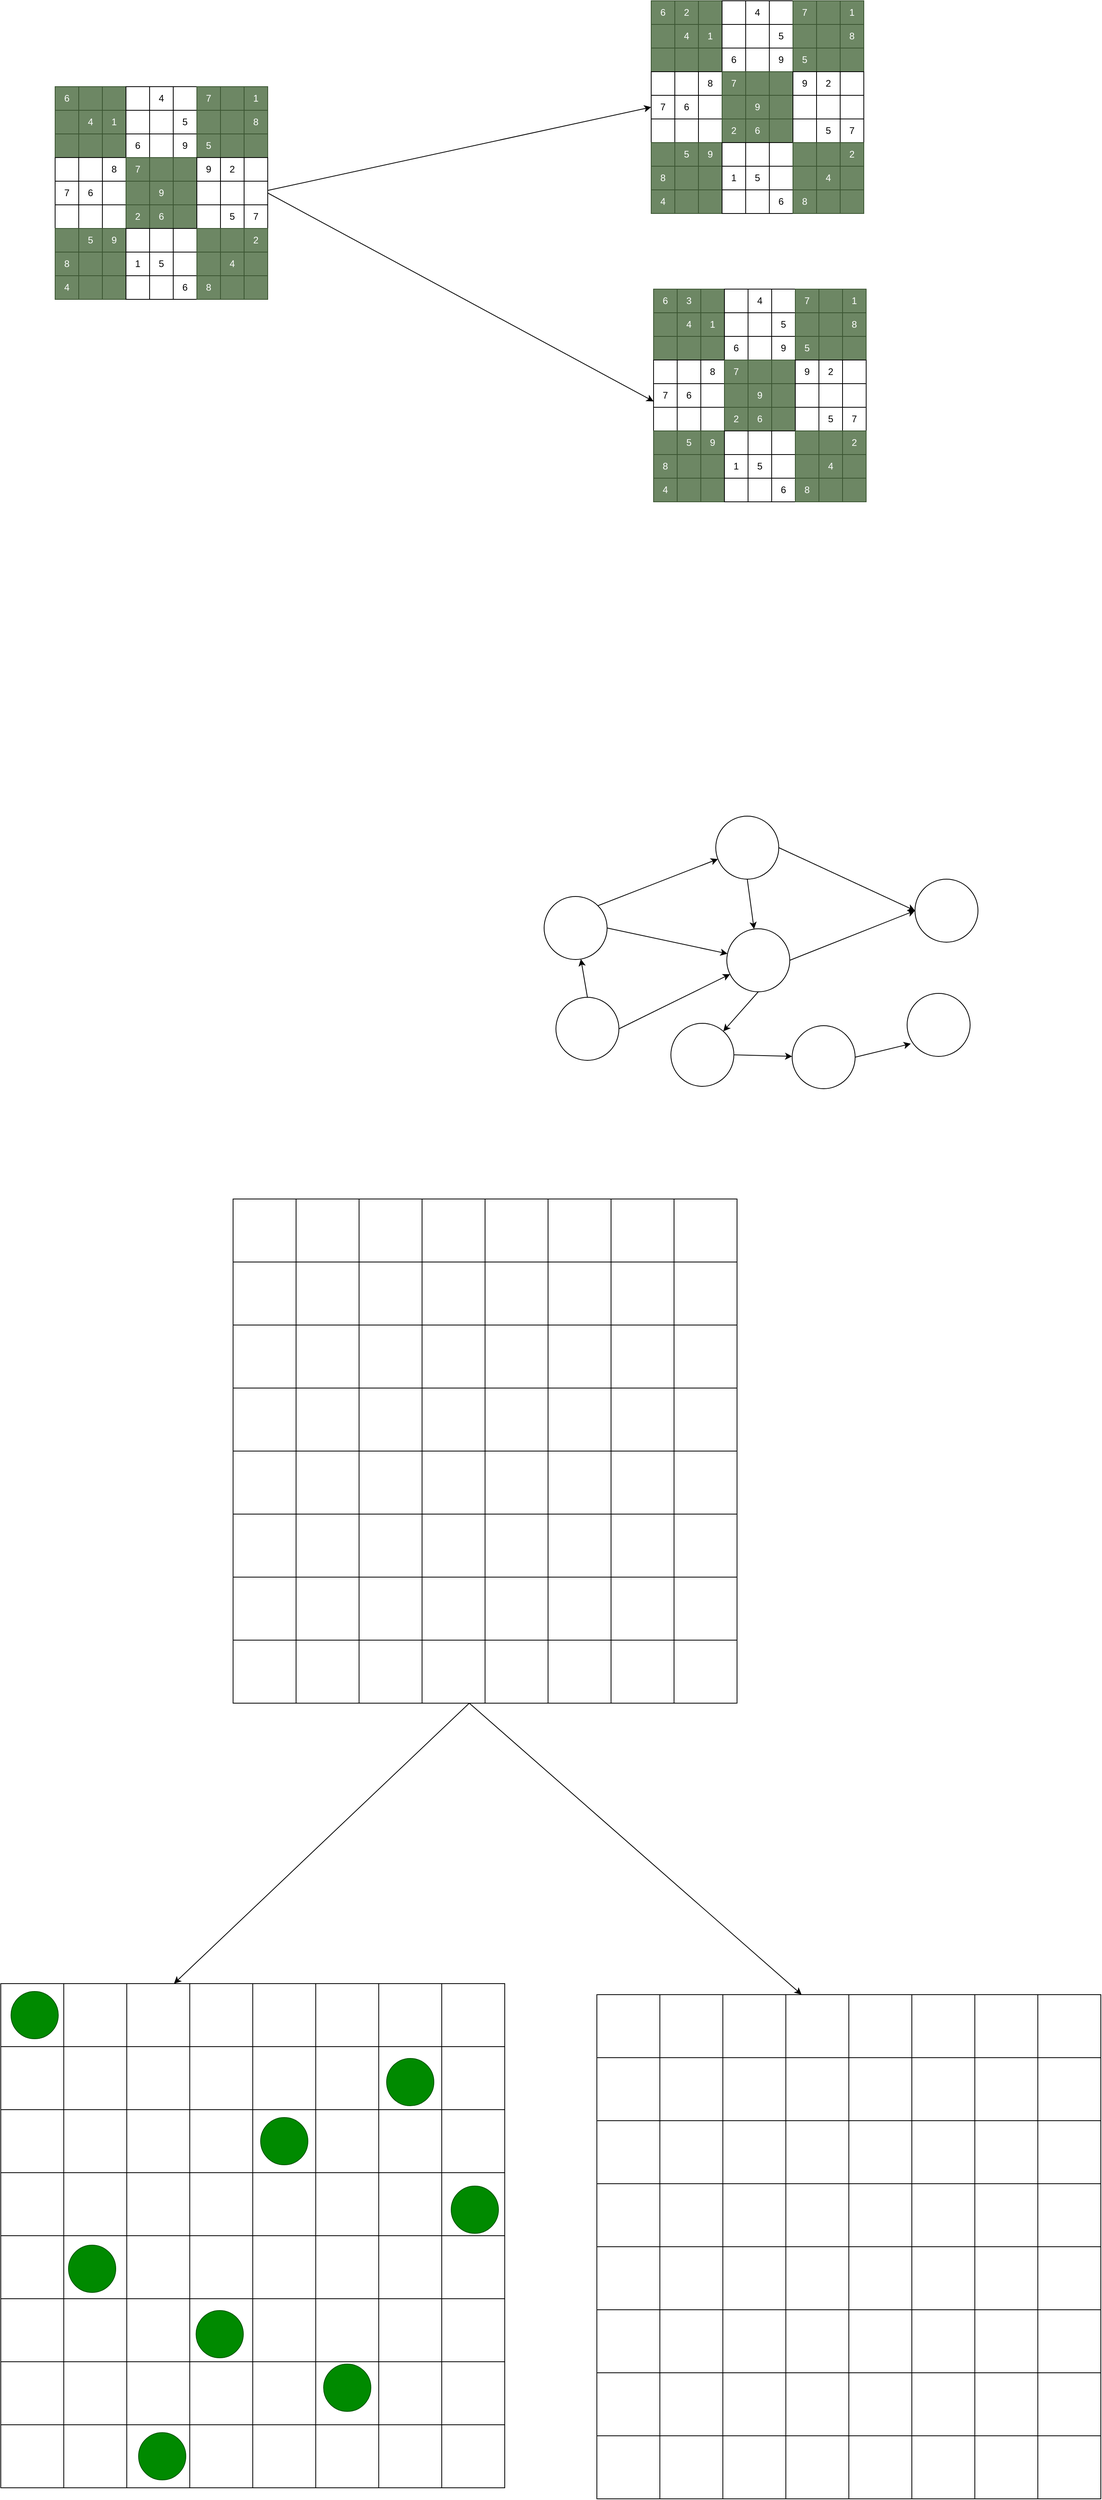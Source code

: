 <mxfile version="13.1.3">
    <diagram id="6hGFLwfOUW9BJ-s0fimq" name="Page-1">
        <mxGraphModel dx="4040" dy="2345" grid="0" gridSize="10" guides="1" tooltips="1" connect="1" arrows="1" fold="1" page="0" pageScale="1" pageWidth="827" pageHeight="1169" math="0" shadow="0">
            <root>
                <mxCell id="0"/>
                <mxCell id="1" parent="0"/>
                <mxCell id="125" value="" style="group;fillColor=#6d8764;strokeColor=#3A5431;fontColor=#ffffff;" parent="1" vertex="1" connectable="0">
                    <mxGeometry x="-443" y="-411" width="270" height="270" as="geometry"/>
                </mxCell>
                <mxCell id="11" value="" style="group;fillColor=#6d8764;strokeColor=#3A5431;fontColor=#ffffff;" parent="125" vertex="1" connectable="0">
                    <mxGeometry width="90" height="90" as="geometry"/>
                </mxCell>
                <mxCell id="2" value="6" style="whiteSpace=wrap;html=1;aspect=fixed;fillColor=#6d8764;strokeColor=#3A5431;fontColor=#ffffff;" parent="11" vertex="1">
                    <mxGeometry width="30" height="30" as="geometry"/>
                </mxCell>
                <mxCell id="3" value="" style="whiteSpace=wrap;html=1;aspect=fixed;fillColor=#6d8764;strokeColor=#3A5431;fontColor=#ffffff;" parent="11" vertex="1">
                    <mxGeometry x="30" width="30" height="30" as="geometry"/>
                </mxCell>
                <mxCell id="4" value="" style="whiteSpace=wrap;html=1;aspect=fixed;fillColor=#6d8764;strokeColor=#3A5431;fontColor=#ffffff;" parent="11" vertex="1">
                    <mxGeometry x="60" width="30" height="30" as="geometry"/>
                </mxCell>
                <mxCell id="5" value="" style="whiteSpace=wrap;html=1;aspect=fixed;fillColor=#6d8764;strokeColor=#3A5431;fontColor=#ffffff;" parent="11" vertex="1">
                    <mxGeometry y="30" width="30" height="30" as="geometry"/>
                </mxCell>
                <mxCell id="6" value="4" style="whiteSpace=wrap;html=1;aspect=fixed;fillColor=#6d8764;strokeColor=#3A5431;fontColor=#ffffff;" parent="11" vertex="1">
                    <mxGeometry x="30" y="30" width="30" height="30" as="geometry"/>
                </mxCell>
                <mxCell id="7" value="1" style="whiteSpace=wrap;html=1;aspect=fixed;fillColor=#6d8764;strokeColor=#3A5431;fontColor=#ffffff;" parent="11" vertex="1">
                    <mxGeometry x="60" y="30" width="30" height="30" as="geometry"/>
                </mxCell>
                <mxCell id="8" value="" style="whiteSpace=wrap;html=1;aspect=fixed;fillColor=#6d8764;strokeColor=#3A5431;fontColor=#ffffff;" parent="11" vertex="1">
                    <mxGeometry y="60" width="30" height="30" as="geometry"/>
                </mxCell>
                <mxCell id="9" value="" style="whiteSpace=wrap;html=1;aspect=fixed;fillColor=#6d8764;strokeColor=#3A5431;fontColor=#ffffff;" parent="11" vertex="1">
                    <mxGeometry x="30" y="60" width="30" height="30" as="geometry"/>
                </mxCell>
                <mxCell id="10" value="" style="whiteSpace=wrap;html=1;aspect=fixed;fillColor=#6d8764;strokeColor=#3A5431;fontColor=#ffffff;" parent="11" vertex="1">
                    <mxGeometry x="60" y="60" width="30" height="30" as="geometry"/>
                </mxCell>
                <mxCell id="12" value="" style="group" parent="125" vertex="1" connectable="0">
                    <mxGeometry x="90" width="90" height="90" as="geometry"/>
                </mxCell>
                <mxCell id="13" value="" style="whiteSpace=wrap;html=1;aspect=fixed;" parent="12" vertex="1">
                    <mxGeometry width="30" height="30" as="geometry"/>
                </mxCell>
                <mxCell id="14" value="4" style="whiteSpace=wrap;html=1;aspect=fixed;" parent="12" vertex="1">
                    <mxGeometry x="30" width="30" height="30" as="geometry"/>
                </mxCell>
                <mxCell id="15" value="" style="whiteSpace=wrap;html=1;aspect=fixed;" parent="12" vertex="1">
                    <mxGeometry x="60" width="30" height="30" as="geometry"/>
                </mxCell>
                <mxCell id="16" value="" style="whiteSpace=wrap;html=1;aspect=fixed;" parent="12" vertex="1">
                    <mxGeometry y="30" width="30" height="30" as="geometry"/>
                </mxCell>
                <mxCell id="17" value="" style="whiteSpace=wrap;html=1;aspect=fixed;" parent="12" vertex="1">
                    <mxGeometry x="30" y="30" width="30" height="30" as="geometry"/>
                </mxCell>
                <mxCell id="18" value="5" style="whiteSpace=wrap;html=1;aspect=fixed;" parent="12" vertex="1">
                    <mxGeometry x="60" y="30" width="30" height="30" as="geometry"/>
                </mxCell>
                <mxCell id="19" value="6" style="whiteSpace=wrap;html=1;aspect=fixed;" parent="12" vertex="1">
                    <mxGeometry y="60" width="30" height="30" as="geometry"/>
                </mxCell>
                <mxCell id="20" value="" style="whiteSpace=wrap;html=1;aspect=fixed;" parent="12" vertex="1">
                    <mxGeometry x="30" y="60" width="30" height="30" as="geometry"/>
                </mxCell>
                <mxCell id="21" value="9" style="whiteSpace=wrap;html=1;aspect=fixed;" parent="12" vertex="1">
                    <mxGeometry x="60" y="60" width="30" height="30" as="geometry"/>
                </mxCell>
                <mxCell id="22" value="" style="group;fillColor=#6d8764;strokeColor=#3A5431;fontColor=#ffffff;" parent="125" vertex="1" connectable="0">
                    <mxGeometry x="180" width="90" height="90" as="geometry"/>
                </mxCell>
                <mxCell id="23" value="7" style="whiteSpace=wrap;html=1;aspect=fixed;fillColor=#6d8764;strokeColor=#3A5431;fontColor=#ffffff;" parent="22" vertex="1">
                    <mxGeometry width="30" height="30" as="geometry"/>
                </mxCell>
                <mxCell id="24" value="" style="whiteSpace=wrap;html=1;aspect=fixed;fillColor=#6d8764;strokeColor=#3A5431;fontColor=#ffffff;" parent="22" vertex="1">
                    <mxGeometry x="30" width="30" height="30" as="geometry"/>
                </mxCell>
                <mxCell id="25" value="1" style="whiteSpace=wrap;html=1;aspect=fixed;fillColor=#6d8764;strokeColor=#3A5431;fontColor=#ffffff;" parent="22" vertex="1">
                    <mxGeometry x="60" width="30" height="30" as="geometry"/>
                </mxCell>
                <mxCell id="26" value="" style="whiteSpace=wrap;html=1;aspect=fixed;fillColor=#6d8764;strokeColor=#3A5431;fontColor=#ffffff;" parent="22" vertex="1">
                    <mxGeometry y="30" width="30" height="30" as="geometry"/>
                </mxCell>
                <mxCell id="27" value="" style="whiteSpace=wrap;html=1;aspect=fixed;fillColor=#6d8764;strokeColor=#3A5431;fontColor=#ffffff;" parent="22" vertex="1">
                    <mxGeometry x="30" y="30" width="30" height="30" as="geometry"/>
                </mxCell>
                <mxCell id="28" value="8" style="whiteSpace=wrap;html=1;aspect=fixed;fillColor=#6d8764;strokeColor=#3A5431;fontColor=#ffffff;" parent="22" vertex="1">
                    <mxGeometry x="60" y="30" width="30" height="30" as="geometry"/>
                </mxCell>
                <mxCell id="29" value="5" style="whiteSpace=wrap;html=1;aspect=fixed;fillColor=#6d8764;strokeColor=#3A5431;fontColor=#ffffff;" parent="22" vertex="1">
                    <mxGeometry y="60" width="30" height="30" as="geometry"/>
                </mxCell>
                <mxCell id="30" value="" style="whiteSpace=wrap;html=1;aspect=fixed;fillColor=#6d8764;strokeColor=#3A5431;fontColor=#ffffff;" parent="22" vertex="1">
                    <mxGeometry x="30" y="60" width="30" height="30" as="geometry"/>
                </mxCell>
                <mxCell id="31" value="" style="whiteSpace=wrap;html=1;aspect=fixed;fillColor=#6d8764;strokeColor=#3A5431;fontColor=#ffffff;" parent="22" vertex="1">
                    <mxGeometry x="60" y="60" width="30" height="30" as="geometry"/>
                </mxCell>
                <mxCell id="64" value="" style="group" parent="125" vertex="1" connectable="0">
                    <mxGeometry y="90" width="90" height="90" as="geometry"/>
                </mxCell>
                <mxCell id="65" value="" style="whiteSpace=wrap;html=1;aspect=fixed;" parent="64" vertex="1">
                    <mxGeometry width="30" height="30" as="geometry"/>
                </mxCell>
                <mxCell id="66" value="" style="whiteSpace=wrap;html=1;aspect=fixed;" parent="64" vertex="1">
                    <mxGeometry x="30" width="30" height="30" as="geometry"/>
                </mxCell>
                <mxCell id="67" value="8" style="whiteSpace=wrap;html=1;aspect=fixed;" parent="64" vertex="1">
                    <mxGeometry x="60" width="30" height="30" as="geometry"/>
                </mxCell>
                <mxCell id="68" value="7" style="whiteSpace=wrap;html=1;aspect=fixed;" parent="64" vertex="1">
                    <mxGeometry y="30" width="30" height="30" as="geometry"/>
                </mxCell>
                <mxCell id="69" value="6" style="whiteSpace=wrap;html=1;aspect=fixed;" parent="64" vertex="1">
                    <mxGeometry x="30" y="30" width="30" height="30" as="geometry"/>
                </mxCell>
                <mxCell id="70" value="" style="whiteSpace=wrap;html=1;aspect=fixed;" parent="64" vertex="1">
                    <mxGeometry x="60" y="30" width="30" height="30" as="geometry"/>
                </mxCell>
                <mxCell id="71" value="" style="whiteSpace=wrap;html=1;aspect=fixed;" parent="64" vertex="1">
                    <mxGeometry y="60" width="30" height="30" as="geometry"/>
                </mxCell>
                <mxCell id="72" value="" style="whiteSpace=wrap;html=1;aspect=fixed;" parent="64" vertex="1">
                    <mxGeometry x="30" y="60" width="30" height="30" as="geometry"/>
                </mxCell>
                <mxCell id="73" value="" style="whiteSpace=wrap;html=1;aspect=fixed;" parent="64" vertex="1">
                    <mxGeometry x="60" y="60" width="30" height="30" as="geometry"/>
                </mxCell>
                <mxCell id="74" value="" style="group;fillColor=#d0cee2;strokeColor=#56517e;" parent="125" vertex="1" connectable="0">
                    <mxGeometry x="90" y="90" width="90" height="90" as="geometry"/>
                </mxCell>
                <mxCell id="75" value="7" style="whiteSpace=wrap;html=1;aspect=fixed;fillColor=#6d8764;strokeColor=#3A5431;fontColor=#ffffff;" parent="74" vertex="1">
                    <mxGeometry width="30" height="30" as="geometry"/>
                </mxCell>
                <mxCell id="76" value="" style="whiteSpace=wrap;html=1;aspect=fixed;fillColor=#6d8764;strokeColor=#3A5431;fontColor=#ffffff;" parent="74" vertex="1">
                    <mxGeometry x="30" width="30" height="30" as="geometry"/>
                </mxCell>
                <mxCell id="77" value="" style="whiteSpace=wrap;html=1;aspect=fixed;fillColor=#6d8764;strokeColor=#3A5431;fontColor=#ffffff;" parent="74" vertex="1">
                    <mxGeometry x="60" width="30" height="30" as="geometry"/>
                </mxCell>
                <mxCell id="78" value="" style="whiteSpace=wrap;html=1;aspect=fixed;fillColor=#6d8764;strokeColor=#3A5431;fontColor=#ffffff;" parent="74" vertex="1">
                    <mxGeometry y="30" width="30" height="30" as="geometry"/>
                </mxCell>
                <mxCell id="79" value="9" style="whiteSpace=wrap;html=1;aspect=fixed;fillColor=#6d8764;strokeColor=#3A5431;fontColor=#ffffff;" parent="74" vertex="1">
                    <mxGeometry x="30" y="30" width="30" height="30" as="geometry"/>
                </mxCell>
                <mxCell id="80" value="" style="whiteSpace=wrap;html=1;aspect=fixed;fillColor=#6d8764;strokeColor=#3A5431;fontColor=#ffffff;" parent="74" vertex="1">
                    <mxGeometry x="60" y="30" width="30" height="30" as="geometry"/>
                </mxCell>
                <mxCell id="81" value="2" style="whiteSpace=wrap;html=1;aspect=fixed;fillColor=#6d8764;strokeColor=#3A5431;fontColor=#ffffff;" parent="74" vertex="1">
                    <mxGeometry y="60" width="30" height="30" as="geometry"/>
                </mxCell>
                <mxCell id="82" value="6" style="whiteSpace=wrap;html=1;aspect=fixed;fillColor=#6d8764;strokeColor=#3A5431;fontColor=#ffffff;" parent="74" vertex="1">
                    <mxGeometry x="30" y="60" width="30" height="30" as="geometry"/>
                </mxCell>
                <mxCell id="83" value="" style="whiteSpace=wrap;html=1;aspect=fixed;fillColor=#6d8764;strokeColor=#3A5431;fontColor=#ffffff;" parent="74" vertex="1">
                    <mxGeometry x="60" y="60" width="30" height="30" as="geometry"/>
                </mxCell>
                <mxCell id="84" value="" style="group" parent="125" vertex="1" connectable="0">
                    <mxGeometry x="180" y="90" width="90" height="90" as="geometry"/>
                </mxCell>
                <mxCell id="85" value="9" style="whiteSpace=wrap;html=1;aspect=fixed;" parent="84" vertex="1">
                    <mxGeometry width="30" height="30" as="geometry"/>
                </mxCell>
                <mxCell id="86" value="2" style="whiteSpace=wrap;html=1;aspect=fixed;" parent="84" vertex="1">
                    <mxGeometry x="30" width="30" height="30" as="geometry"/>
                </mxCell>
                <mxCell id="87" value="" style="whiteSpace=wrap;html=1;aspect=fixed;" parent="84" vertex="1">
                    <mxGeometry x="60" width="30" height="30" as="geometry"/>
                </mxCell>
                <mxCell id="88" value="" style="whiteSpace=wrap;html=1;aspect=fixed;" parent="84" vertex="1">
                    <mxGeometry y="30" width="30" height="30" as="geometry"/>
                </mxCell>
                <mxCell id="89" value="" style="whiteSpace=wrap;html=1;aspect=fixed;" parent="84" vertex="1">
                    <mxGeometry x="30" y="30" width="30" height="30" as="geometry"/>
                </mxCell>
                <mxCell id="90" value="" style="whiteSpace=wrap;html=1;aspect=fixed;" parent="84" vertex="1">
                    <mxGeometry x="60" y="30" width="30" height="30" as="geometry"/>
                </mxCell>
                <mxCell id="91" value="" style="whiteSpace=wrap;html=1;aspect=fixed;" parent="84" vertex="1">
                    <mxGeometry y="60" width="30" height="30" as="geometry"/>
                </mxCell>
                <mxCell id="92" value="5" style="whiteSpace=wrap;html=1;aspect=fixed;" parent="84" vertex="1">
                    <mxGeometry x="30" y="60" width="30" height="30" as="geometry"/>
                </mxCell>
                <mxCell id="93" value="7" style="whiteSpace=wrap;html=1;aspect=fixed;" parent="84" vertex="1">
                    <mxGeometry x="60" y="60" width="30" height="30" as="geometry"/>
                </mxCell>
                <mxCell id="95" value="" style="group;fillColor=#6d8764;strokeColor=#3A5431;fontColor=#ffffff;" parent="125" vertex="1" connectable="0">
                    <mxGeometry y="180" width="90" height="90" as="geometry"/>
                </mxCell>
                <mxCell id="96" value="" style="whiteSpace=wrap;html=1;aspect=fixed;fillColor=#6d8764;strokeColor=#3A5431;fontColor=#ffffff;" parent="95" vertex="1">
                    <mxGeometry width="30" height="30" as="geometry"/>
                </mxCell>
                <mxCell id="97" value="5" style="whiteSpace=wrap;html=1;aspect=fixed;fillColor=#6d8764;strokeColor=#3A5431;fontColor=#ffffff;" parent="95" vertex="1">
                    <mxGeometry x="30" width="30" height="30" as="geometry"/>
                </mxCell>
                <mxCell id="98" value="9" style="whiteSpace=wrap;html=1;aspect=fixed;fillColor=#6d8764;strokeColor=#3A5431;fontColor=#ffffff;" parent="95" vertex="1">
                    <mxGeometry x="60" width="30" height="30" as="geometry"/>
                </mxCell>
                <mxCell id="99" value="8" style="whiteSpace=wrap;html=1;aspect=fixed;fillColor=#6d8764;strokeColor=#3A5431;fontColor=#ffffff;" parent="95" vertex="1">
                    <mxGeometry y="30" width="30" height="30" as="geometry"/>
                </mxCell>
                <mxCell id="100" value="" style="whiteSpace=wrap;html=1;aspect=fixed;fillColor=#6d8764;strokeColor=#3A5431;fontColor=#ffffff;" parent="95" vertex="1">
                    <mxGeometry x="30" y="30" width="30" height="30" as="geometry"/>
                </mxCell>
                <mxCell id="101" value="" style="whiteSpace=wrap;html=1;aspect=fixed;fillColor=#6d8764;strokeColor=#3A5431;fontColor=#ffffff;" parent="95" vertex="1">
                    <mxGeometry x="60" y="30" width="30" height="30" as="geometry"/>
                </mxCell>
                <mxCell id="102" value="4" style="whiteSpace=wrap;html=1;aspect=fixed;fillColor=#6d8764;strokeColor=#3A5431;fontColor=#ffffff;" parent="95" vertex="1">
                    <mxGeometry y="60" width="30" height="30" as="geometry"/>
                </mxCell>
                <mxCell id="103" value="" style="whiteSpace=wrap;html=1;aspect=fixed;fillColor=#6d8764;strokeColor=#3A5431;fontColor=#ffffff;" parent="95" vertex="1">
                    <mxGeometry x="30" y="60" width="30" height="30" as="geometry"/>
                </mxCell>
                <mxCell id="104" value="" style="whiteSpace=wrap;html=1;aspect=fixed;fillColor=#6d8764;strokeColor=#3A5431;fontColor=#ffffff;" parent="95" vertex="1">
                    <mxGeometry x="60" y="60" width="30" height="30" as="geometry"/>
                </mxCell>
                <mxCell id="105" value="" style="group" parent="125" vertex="1" connectable="0">
                    <mxGeometry x="90" y="180" width="90" height="90" as="geometry"/>
                </mxCell>
                <mxCell id="106" value="" style="whiteSpace=wrap;html=1;aspect=fixed;" parent="105" vertex="1">
                    <mxGeometry width="30" height="30" as="geometry"/>
                </mxCell>
                <mxCell id="107" value="" style="whiteSpace=wrap;html=1;aspect=fixed;" parent="105" vertex="1">
                    <mxGeometry x="30" width="30" height="30" as="geometry"/>
                </mxCell>
                <mxCell id="108" value="" style="whiteSpace=wrap;html=1;aspect=fixed;" parent="105" vertex="1">
                    <mxGeometry x="60" width="30" height="30" as="geometry"/>
                </mxCell>
                <mxCell id="109" value="1" style="whiteSpace=wrap;html=1;aspect=fixed;" parent="105" vertex="1">
                    <mxGeometry y="30" width="30" height="30" as="geometry"/>
                </mxCell>
                <mxCell id="110" value="5" style="whiteSpace=wrap;html=1;aspect=fixed;" parent="105" vertex="1">
                    <mxGeometry x="30" y="30" width="30" height="30" as="geometry"/>
                </mxCell>
                <mxCell id="111" value="" style="whiteSpace=wrap;html=1;aspect=fixed;" parent="105" vertex="1">
                    <mxGeometry x="60" y="30" width="30" height="30" as="geometry"/>
                </mxCell>
                <mxCell id="112" value="" style="whiteSpace=wrap;html=1;aspect=fixed;" parent="105" vertex="1">
                    <mxGeometry y="60" width="30" height="30" as="geometry"/>
                </mxCell>
                <mxCell id="113" value="" style="whiteSpace=wrap;html=1;aspect=fixed;" parent="105" vertex="1">
                    <mxGeometry x="30" y="60" width="30" height="30" as="geometry"/>
                </mxCell>
                <mxCell id="114" value="6" style="whiteSpace=wrap;html=1;aspect=fixed;" parent="105" vertex="1">
                    <mxGeometry x="60" y="60" width="30" height="30" as="geometry"/>
                </mxCell>
                <mxCell id="115" value="" style="group;fillColor=#6d8764;strokeColor=#3A5431;fontColor=#ffffff;" parent="125" vertex="1" connectable="0">
                    <mxGeometry x="180" y="180" width="90" height="90" as="geometry"/>
                </mxCell>
                <mxCell id="116" value="" style="whiteSpace=wrap;html=1;aspect=fixed;fillColor=#6d8764;strokeColor=#3A5431;fontColor=#ffffff;" parent="115" vertex="1">
                    <mxGeometry width="30" height="30" as="geometry"/>
                </mxCell>
                <mxCell id="117" value="" style="whiteSpace=wrap;html=1;aspect=fixed;fillColor=#6d8764;strokeColor=#3A5431;fontColor=#ffffff;" parent="115" vertex="1">
                    <mxGeometry x="30" width="30" height="30" as="geometry"/>
                </mxCell>
                <mxCell id="118" value="2" style="whiteSpace=wrap;html=1;aspect=fixed;fillColor=#6d8764;strokeColor=#3A5431;fontColor=#ffffff;" parent="115" vertex="1">
                    <mxGeometry x="60" width="30" height="30" as="geometry"/>
                </mxCell>
                <mxCell id="119" value="" style="whiteSpace=wrap;html=1;aspect=fixed;fillColor=#6d8764;strokeColor=#3A5431;fontColor=#ffffff;" parent="115" vertex="1">
                    <mxGeometry y="30" width="30" height="30" as="geometry"/>
                </mxCell>
                <mxCell id="120" value="4" style="whiteSpace=wrap;html=1;aspect=fixed;fillColor=#6d8764;strokeColor=#3A5431;fontColor=#ffffff;" parent="115" vertex="1">
                    <mxGeometry x="30" y="30" width="30" height="30" as="geometry"/>
                </mxCell>
                <mxCell id="121" value="" style="whiteSpace=wrap;html=1;aspect=fixed;fillColor=#6d8764;strokeColor=#3A5431;fontColor=#ffffff;" parent="115" vertex="1">
                    <mxGeometry x="60" y="30" width="30" height="30" as="geometry"/>
                </mxCell>
                <mxCell id="122" value="8" style="whiteSpace=wrap;html=1;aspect=fixed;fillColor=#6d8764;strokeColor=#3A5431;fontColor=#ffffff;" parent="115" vertex="1">
                    <mxGeometry y="60" width="30" height="30" as="geometry"/>
                </mxCell>
                <mxCell id="123" value="" style="whiteSpace=wrap;html=1;aspect=fixed;fillColor=#6d8764;strokeColor=#3A5431;fontColor=#ffffff;" parent="115" vertex="1">
                    <mxGeometry x="30" y="60" width="30" height="30" as="geometry"/>
                </mxCell>
                <mxCell id="124" value="" style="whiteSpace=wrap;html=1;aspect=fixed;fillColor=#6d8764;strokeColor=#3A5431;fontColor=#ffffff;" parent="115" vertex="1">
                    <mxGeometry x="60" y="60" width="30" height="30" as="geometry"/>
                </mxCell>
                <mxCell id="128" value="" style="group;fillColor=#6d8764;strokeColor=#3A5431;fontColor=#ffffff;" parent="1" vertex="1" connectable="0">
                    <mxGeometry x="314" y="-520" width="270" height="270" as="geometry"/>
                </mxCell>
                <mxCell id="129" value="" style="group;fillColor=#6d8764;strokeColor=#3A5431;fontColor=#ffffff;" parent="128" vertex="1" connectable="0">
                    <mxGeometry width="90" height="90" as="geometry"/>
                </mxCell>
                <mxCell id="130" value="6" style="whiteSpace=wrap;html=1;aspect=fixed;fillColor=#6d8764;strokeColor=#3A5431;fontColor=#ffffff;" parent="129" vertex="1">
                    <mxGeometry width="30" height="30" as="geometry"/>
                </mxCell>
                <mxCell id="131" value="2" style="whiteSpace=wrap;html=1;aspect=fixed;fillColor=#6d8764;strokeColor=#3A5431;fontColor=#ffffff;" parent="129" vertex="1">
                    <mxGeometry x="30" width="30" height="30" as="geometry"/>
                </mxCell>
                <mxCell id="132" value="" style="whiteSpace=wrap;html=1;aspect=fixed;fillColor=#6d8764;strokeColor=#3A5431;fontColor=#ffffff;" parent="129" vertex="1">
                    <mxGeometry x="60" width="30" height="30" as="geometry"/>
                </mxCell>
                <mxCell id="133" value="" style="whiteSpace=wrap;html=1;aspect=fixed;fillColor=#6d8764;strokeColor=#3A5431;fontColor=#ffffff;" parent="129" vertex="1">
                    <mxGeometry y="30" width="30" height="30" as="geometry"/>
                </mxCell>
                <mxCell id="134" value="4" style="whiteSpace=wrap;html=1;aspect=fixed;fillColor=#6d8764;strokeColor=#3A5431;fontColor=#ffffff;" parent="129" vertex="1">
                    <mxGeometry x="30" y="30" width="30" height="30" as="geometry"/>
                </mxCell>
                <mxCell id="135" value="1" style="whiteSpace=wrap;html=1;aspect=fixed;fillColor=#6d8764;strokeColor=#3A5431;fontColor=#ffffff;" parent="129" vertex="1">
                    <mxGeometry x="60" y="30" width="30" height="30" as="geometry"/>
                </mxCell>
                <mxCell id="136" value="" style="whiteSpace=wrap;html=1;aspect=fixed;fillColor=#6d8764;strokeColor=#3A5431;fontColor=#ffffff;" parent="129" vertex="1">
                    <mxGeometry y="60" width="30" height="30" as="geometry"/>
                </mxCell>
                <mxCell id="137" value="" style="whiteSpace=wrap;html=1;aspect=fixed;fillColor=#6d8764;strokeColor=#3A5431;fontColor=#ffffff;" parent="129" vertex="1">
                    <mxGeometry x="30" y="60" width="30" height="30" as="geometry"/>
                </mxCell>
                <mxCell id="138" value="" style="whiteSpace=wrap;html=1;aspect=fixed;fillColor=#6d8764;strokeColor=#3A5431;fontColor=#ffffff;" parent="129" vertex="1">
                    <mxGeometry x="60" y="60" width="30" height="30" as="geometry"/>
                </mxCell>
                <mxCell id="139" value="" style="group" parent="128" vertex="1" connectable="0">
                    <mxGeometry x="90" width="90" height="90" as="geometry"/>
                </mxCell>
                <mxCell id="140" value="" style="whiteSpace=wrap;html=1;aspect=fixed;" parent="139" vertex="1">
                    <mxGeometry width="30" height="30" as="geometry"/>
                </mxCell>
                <mxCell id="141" value="4" style="whiteSpace=wrap;html=1;aspect=fixed;" parent="139" vertex="1">
                    <mxGeometry x="30" width="30" height="30" as="geometry"/>
                </mxCell>
                <mxCell id="142" value="" style="whiteSpace=wrap;html=1;aspect=fixed;" parent="139" vertex="1">
                    <mxGeometry x="60" width="30" height="30" as="geometry"/>
                </mxCell>
                <mxCell id="143" value="" style="whiteSpace=wrap;html=1;aspect=fixed;" parent="139" vertex="1">
                    <mxGeometry y="30" width="30" height="30" as="geometry"/>
                </mxCell>
                <mxCell id="144" value="" style="whiteSpace=wrap;html=1;aspect=fixed;" parent="139" vertex="1">
                    <mxGeometry x="30" y="30" width="30" height="30" as="geometry"/>
                </mxCell>
                <mxCell id="145" value="5" style="whiteSpace=wrap;html=1;aspect=fixed;" parent="139" vertex="1">
                    <mxGeometry x="60" y="30" width="30" height="30" as="geometry"/>
                </mxCell>
                <mxCell id="146" value="6" style="whiteSpace=wrap;html=1;aspect=fixed;" parent="139" vertex="1">
                    <mxGeometry y="60" width="30" height="30" as="geometry"/>
                </mxCell>
                <mxCell id="147" value="" style="whiteSpace=wrap;html=1;aspect=fixed;" parent="139" vertex="1">
                    <mxGeometry x="30" y="60" width="30" height="30" as="geometry"/>
                </mxCell>
                <mxCell id="148" value="9" style="whiteSpace=wrap;html=1;aspect=fixed;" parent="139" vertex="1">
                    <mxGeometry x="60" y="60" width="30" height="30" as="geometry"/>
                </mxCell>
                <mxCell id="149" value="" style="group;fillColor=#6d8764;strokeColor=#3A5431;fontColor=#ffffff;" parent="128" vertex="1" connectable="0">
                    <mxGeometry x="180" width="90" height="90" as="geometry"/>
                </mxCell>
                <mxCell id="150" value="7" style="whiteSpace=wrap;html=1;aspect=fixed;fillColor=#6d8764;strokeColor=#3A5431;fontColor=#ffffff;" parent="149" vertex="1">
                    <mxGeometry width="30" height="30" as="geometry"/>
                </mxCell>
                <mxCell id="151" value="" style="whiteSpace=wrap;html=1;aspect=fixed;fillColor=#6d8764;strokeColor=#3A5431;fontColor=#ffffff;" parent="149" vertex="1">
                    <mxGeometry x="30" width="30" height="30" as="geometry"/>
                </mxCell>
                <mxCell id="152" value="1" style="whiteSpace=wrap;html=1;aspect=fixed;fillColor=#6d8764;strokeColor=#3A5431;fontColor=#ffffff;" parent="149" vertex="1">
                    <mxGeometry x="60" width="30" height="30" as="geometry"/>
                </mxCell>
                <mxCell id="153" value="" style="whiteSpace=wrap;html=1;aspect=fixed;fillColor=#6d8764;strokeColor=#3A5431;fontColor=#ffffff;" parent="149" vertex="1">
                    <mxGeometry y="30" width="30" height="30" as="geometry"/>
                </mxCell>
                <mxCell id="154" value="" style="whiteSpace=wrap;html=1;aspect=fixed;fillColor=#6d8764;strokeColor=#3A5431;fontColor=#ffffff;" parent="149" vertex="1">
                    <mxGeometry x="30" y="30" width="30" height="30" as="geometry"/>
                </mxCell>
                <mxCell id="155" value="8" style="whiteSpace=wrap;html=1;aspect=fixed;fillColor=#6d8764;strokeColor=#3A5431;fontColor=#ffffff;" parent="149" vertex="1">
                    <mxGeometry x="60" y="30" width="30" height="30" as="geometry"/>
                </mxCell>
                <mxCell id="156" value="5" style="whiteSpace=wrap;html=1;aspect=fixed;fillColor=#6d8764;strokeColor=#3A5431;fontColor=#ffffff;" parent="149" vertex="1">
                    <mxGeometry y="60" width="30" height="30" as="geometry"/>
                </mxCell>
                <mxCell id="157" value="" style="whiteSpace=wrap;html=1;aspect=fixed;fillColor=#6d8764;strokeColor=#3A5431;fontColor=#ffffff;" parent="149" vertex="1">
                    <mxGeometry x="30" y="60" width="30" height="30" as="geometry"/>
                </mxCell>
                <mxCell id="158" value="" style="whiteSpace=wrap;html=1;aspect=fixed;fillColor=#6d8764;strokeColor=#3A5431;fontColor=#ffffff;" parent="149" vertex="1">
                    <mxGeometry x="60" y="60" width="30" height="30" as="geometry"/>
                </mxCell>
                <mxCell id="159" value="" style="group" parent="128" vertex="1" connectable="0">
                    <mxGeometry y="90" width="90" height="90" as="geometry"/>
                </mxCell>
                <mxCell id="160" value="" style="whiteSpace=wrap;html=1;aspect=fixed;" parent="159" vertex="1">
                    <mxGeometry width="30" height="30" as="geometry"/>
                </mxCell>
                <mxCell id="161" value="" style="whiteSpace=wrap;html=1;aspect=fixed;" parent="159" vertex="1">
                    <mxGeometry x="30" width="30" height="30" as="geometry"/>
                </mxCell>
                <mxCell id="162" value="8" style="whiteSpace=wrap;html=1;aspect=fixed;" parent="159" vertex="1">
                    <mxGeometry x="60" width="30" height="30" as="geometry"/>
                </mxCell>
                <mxCell id="163" value="7" style="whiteSpace=wrap;html=1;aspect=fixed;" parent="159" vertex="1">
                    <mxGeometry y="30" width="30" height="30" as="geometry"/>
                </mxCell>
                <mxCell id="164" value="6" style="whiteSpace=wrap;html=1;aspect=fixed;" parent="159" vertex="1">
                    <mxGeometry x="30" y="30" width="30" height="30" as="geometry"/>
                </mxCell>
                <mxCell id="165" value="" style="whiteSpace=wrap;html=1;aspect=fixed;" parent="159" vertex="1">
                    <mxGeometry x="60" y="30" width="30" height="30" as="geometry"/>
                </mxCell>
                <mxCell id="166" value="" style="whiteSpace=wrap;html=1;aspect=fixed;" parent="159" vertex="1">
                    <mxGeometry y="60" width="30" height="30" as="geometry"/>
                </mxCell>
                <mxCell id="167" value="" style="whiteSpace=wrap;html=1;aspect=fixed;" parent="159" vertex="1">
                    <mxGeometry x="30" y="60" width="30" height="30" as="geometry"/>
                </mxCell>
                <mxCell id="168" value="" style="whiteSpace=wrap;html=1;aspect=fixed;" parent="159" vertex="1">
                    <mxGeometry x="60" y="60" width="30" height="30" as="geometry"/>
                </mxCell>
                <mxCell id="169" value="" style="group;fillColor=#d0cee2;strokeColor=#56517e;" parent="128" vertex="1" connectable="0">
                    <mxGeometry x="90" y="90" width="90" height="90" as="geometry"/>
                </mxCell>
                <mxCell id="170" value="7" style="whiteSpace=wrap;html=1;aspect=fixed;fillColor=#6d8764;strokeColor=#3A5431;fontColor=#ffffff;" parent="169" vertex="1">
                    <mxGeometry width="30" height="30" as="geometry"/>
                </mxCell>
                <mxCell id="171" value="" style="whiteSpace=wrap;html=1;aspect=fixed;fillColor=#6d8764;strokeColor=#3A5431;fontColor=#ffffff;" parent="169" vertex="1">
                    <mxGeometry x="30" width="30" height="30" as="geometry"/>
                </mxCell>
                <mxCell id="172" value="" style="whiteSpace=wrap;html=1;aspect=fixed;fillColor=#6d8764;strokeColor=#3A5431;fontColor=#ffffff;" parent="169" vertex="1">
                    <mxGeometry x="60" width="30" height="30" as="geometry"/>
                </mxCell>
                <mxCell id="173" value="" style="whiteSpace=wrap;html=1;aspect=fixed;fillColor=#6d8764;strokeColor=#3A5431;fontColor=#ffffff;" parent="169" vertex="1">
                    <mxGeometry y="30" width="30" height="30" as="geometry"/>
                </mxCell>
                <mxCell id="174" value="9" style="whiteSpace=wrap;html=1;aspect=fixed;fillColor=#6d8764;strokeColor=#3A5431;fontColor=#ffffff;" parent="169" vertex="1">
                    <mxGeometry x="30" y="30" width="30" height="30" as="geometry"/>
                </mxCell>
                <mxCell id="175" value="" style="whiteSpace=wrap;html=1;aspect=fixed;fillColor=#6d8764;strokeColor=#3A5431;fontColor=#ffffff;" parent="169" vertex="1">
                    <mxGeometry x="60" y="30" width="30" height="30" as="geometry"/>
                </mxCell>
                <mxCell id="176" value="2" style="whiteSpace=wrap;html=1;aspect=fixed;fillColor=#6d8764;strokeColor=#3A5431;fontColor=#ffffff;" parent="169" vertex="1">
                    <mxGeometry y="60" width="30" height="30" as="geometry"/>
                </mxCell>
                <mxCell id="177" value="6" style="whiteSpace=wrap;html=1;aspect=fixed;fillColor=#6d8764;strokeColor=#3A5431;fontColor=#ffffff;" parent="169" vertex="1">
                    <mxGeometry x="30" y="60" width="30" height="30" as="geometry"/>
                </mxCell>
                <mxCell id="178" value="" style="whiteSpace=wrap;html=1;aspect=fixed;fillColor=#6d8764;strokeColor=#3A5431;fontColor=#ffffff;" parent="169" vertex="1">
                    <mxGeometry x="60" y="60" width="30" height="30" as="geometry"/>
                </mxCell>
                <mxCell id="179" value="" style="group" parent="128" vertex="1" connectable="0">
                    <mxGeometry x="180" y="90" width="90" height="90" as="geometry"/>
                </mxCell>
                <mxCell id="180" value="9" style="whiteSpace=wrap;html=1;aspect=fixed;" parent="179" vertex="1">
                    <mxGeometry width="30" height="30" as="geometry"/>
                </mxCell>
                <mxCell id="181" value="2" style="whiteSpace=wrap;html=1;aspect=fixed;" parent="179" vertex="1">
                    <mxGeometry x="30" width="30" height="30" as="geometry"/>
                </mxCell>
                <mxCell id="182" value="" style="whiteSpace=wrap;html=1;aspect=fixed;" parent="179" vertex="1">
                    <mxGeometry x="60" width="30" height="30" as="geometry"/>
                </mxCell>
                <mxCell id="183" value="" style="whiteSpace=wrap;html=1;aspect=fixed;" parent="179" vertex="1">
                    <mxGeometry y="30" width="30" height="30" as="geometry"/>
                </mxCell>
                <mxCell id="184" value="" style="whiteSpace=wrap;html=1;aspect=fixed;" parent="179" vertex="1">
                    <mxGeometry x="30" y="30" width="30" height="30" as="geometry"/>
                </mxCell>
                <mxCell id="185" value="" style="whiteSpace=wrap;html=1;aspect=fixed;" parent="179" vertex="1">
                    <mxGeometry x="60" y="30" width="30" height="30" as="geometry"/>
                </mxCell>
                <mxCell id="186" value="" style="whiteSpace=wrap;html=1;aspect=fixed;" parent="179" vertex="1">
                    <mxGeometry y="60" width="30" height="30" as="geometry"/>
                </mxCell>
                <mxCell id="187" value="5" style="whiteSpace=wrap;html=1;aspect=fixed;" parent="179" vertex="1">
                    <mxGeometry x="30" y="60" width="30" height="30" as="geometry"/>
                </mxCell>
                <mxCell id="188" value="7" style="whiteSpace=wrap;html=1;aspect=fixed;" parent="179" vertex="1">
                    <mxGeometry x="60" y="60" width="30" height="30" as="geometry"/>
                </mxCell>
                <mxCell id="189" value="" style="group;fillColor=#6d8764;strokeColor=#3A5431;fontColor=#ffffff;" parent="128" vertex="1" connectable="0">
                    <mxGeometry y="180" width="90" height="90" as="geometry"/>
                </mxCell>
                <mxCell id="190" value="" style="whiteSpace=wrap;html=1;aspect=fixed;fillColor=#6d8764;strokeColor=#3A5431;fontColor=#ffffff;" parent="189" vertex="1">
                    <mxGeometry width="30" height="30" as="geometry"/>
                </mxCell>
                <mxCell id="191" value="5" style="whiteSpace=wrap;html=1;aspect=fixed;fillColor=#6d8764;strokeColor=#3A5431;fontColor=#ffffff;" parent="189" vertex="1">
                    <mxGeometry x="30" width="30" height="30" as="geometry"/>
                </mxCell>
                <mxCell id="192" value="9" style="whiteSpace=wrap;html=1;aspect=fixed;fillColor=#6d8764;strokeColor=#3A5431;fontColor=#ffffff;" parent="189" vertex="1">
                    <mxGeometry x="60" width="30" height="30" as="geometry"/>
                </mxCell>
                <mxCell id="193" value="8" style="whiteSpace=wrap;html=1;aspect=fixed;fillColor=#6d8764;strokeColor=#3A5431;fontColor=#ffffff;" parent="189" vertex="1">
                    <mxGeometry y="30" width="30" height="30" as="geometry"/>
                </mxCell>
                <mxCell id="194" value="" style="whiteSpace=wrap;html=1;aspect=fixed;fillColor=#6d8764;strokeColor=#3A5431;fontColor=#ffffff;" parent="189" vertex="1">
                    <mxGeometry x="30" y="30" width="30" height="30" as="geometry"/>
                </mxCell>
                <mxCell id="195" value="" style="whiteSpace=wrap;html=1;aspect=fixed;fillColor=#6d8764;strokeColor=#3A5431;fontColor=#ffffff;" parent="189" vertex="1">
                    <mxGeometry x="60" y="30" width="30" height="30" as="geometry"/>
                </mxCell>
                <mxCell id="196" value="4" style="whiteSpace=wrap;html=1;aspect=fixed;fillColor=#6d8764;strokeColor=#3A5431;fontColor=#ffffff;" parent="189" vertex="1">
                    <mxGeometry y="60" width="30" height="30" as="geometry"/>
                </mxCell>
                <mxCell id="197" value="" style="whiteSpace=wrap;html=1;aspect=fixed;fillColor=#6d8764;strokeColor=#3A5431;fontColor=#ffffff;" parent="189" vertex="1">
                    <mxGeometry x="30" y="60" width="30" height="30" as="geometry"/>
                </mxCell>
                <mxCell id="198" value="" style="whiteSpace=wrap;html=1;aspect=fixed;fillColor=#6d8764;strokeColor=#3A5431;fontColor=#ffffff;" parent="189" vertex="1">
                    <mxGeometry x="60" y="60" width="30" height="30" as="geometry"/>
                </mxCell>
                <mxCell id="199" value="" style="group" parent="128" vertex="1" connectable="0">
                    <mxGeometry x="90" y="180" width="90" height="90" as="geometry"/>
                </mxCell>
                <mxCell id="200" value="" style="whiteSpace=wrap;html=1;aspect=fixed;" parent="199" vertex="1">
                    <mxGeometry width="30" height="30" as="geometry"/>
                </mxCell>
                <mxCell id="201" value="" style="whiteSpace=wrap;html=1;aspect=fixed;" parent="199" vertex="1">
                    <mxGeometry x="30" width="30" height="30" as="geometry"/>
                </mxCell>
                <mxCell id="202" value="" style="whiteSpace=wrap;html=1;aspect=fixed;" parent="199" vertex="1">
                    <mxGeometry x="60" width="30" height="30" as="geometry"/>
                </mxCell>
                <mxCell id="203" value="1" style="whiteSpace=wrap;html=1;aspect=fixed;" parent="199" vertex="1">
                    <mxGeometry y="30" width="30" height="30" as="geometry"/>
                </mxCell>
                <mxCell id="204" value="5" style="whiteSpace=wrap;html=1;aspect=fixed;" parent="199" vertex="1">
                    <mxGeometry x="30" y="30" width="30" height="30" as="geometry"/>
                </mxCell>
                <mxCell id="205" value="" style="whiteSpace=wrap;html=1;aspect=fixed;" parent="199" vertex="1">
                    <mxGeometry x="60" y="30" width="30" height="30" as="geometry"/>
                </mxCell>
                <mxCell id="206" value="" style="whiteSpace=wrap;html=1;aspect=fixed;" parent="199" vertex="1">
                    <mxGeometry y="60" width="30" height="30" as="geometry"/>
                </mxCell>
                <mxCell id="207" value="" style="whiteSpace=wrap;html=1;aspect=fixed;" parent="199" vertex="1">
                    <mxGeometry x="30" y="60" width="30" height="30" as="geometry"/>
                </mxCell>
                <mxCell id="208" value="6" style="whiteSpace=wrap;html=1;aspect=fixed;" parent="199" vertex="1">
                    <mxGeometry x="60" y="60" width="30" height="30" as="geometry"/>
                </mxCell>
                <mxCell id="209" value="" style="group;fillColor=#6d8764;strokeColor=#3A5431;fontColor=#ffffff;" parent="128" vertex="1" connectable="0">
                    <mxGeometry x="180" y="180" width="90" height="90" as="geometry"/>
                </mxCell>
                <mxCell id="210" value="" style="whiteSpace=wrap;html=1;aspect=fixed;fillColor=#6d8764;strokeColor=#3A5431;fontColor=#ffffff;" parent="209" vertex="1">
                    <mxGeometry width="30" height="30" as="geometry"/>
                </mxCell>
                <mxCell id="211" value="" style="whiteSpace=wrap;html=1;aspect=fixed;fillColor=#6d8764;strokeColor=#3A5431;fontColor=#ffffff;" parent="209" vertex="1">
                    <mxGeometry x="30" width="30" height="30" as="geometry"/>
                </mxCell>
                <mxCell id="212" value="2" style="whiteSpace=wrap;html=1;aspect=fixed;fillColor=#6d8764;strokeColor=#3A5431;fontColor=#ffffff;" parent="209" vertex="1">
                    <mxGeometry x="60" width="30" height="30" as="geometry"/>
                </mxCell>
                <mxCell id="213" value="" style="whiteSpace=wrap;html=1;aspect=fixed;fillColor=#6d8764;strokeColor=#3A5431;fontColor=#ffffff;" parent="209" vertex="1">
                    <mxGeometry y="30" width="30" height="30" as="geometry"/>
                </mxCell>
                <mxCell id="214" value="4" style="whiteSpace=wrap;html=1;aspect=fixed;fillColor=#6d8764;strokeColor=#3A5431;fontColor=#ffffff;" parent="209" vertex="1">
                    <mxGeometry x="30" y="30" width="30" height="30" as="geometry"/>
                </mxCell>
                <mxCell id="215" value="" style="whiteSpace=wrap;html=1;aspect=fixed;fillColor=#6d8764;strokeColor=#3A5431;fontColor=#ffffff;" parent="209" vertex="1">
                    <mxGeometry x="60" y="30" width="30" height="30" as="geometry"/>
                </mxCell>
                <mxCell id="216" value="8" style="whiteSpace=wrap;html=1;aspect=fixed;fillColor=#6d8764;strokeColor=#3A5431;fontColor=#ffffff;" parent="209" vertex="1">
                    <mxGeometry y="60" width="30" height="30" as="geometry"/>
                </mxCell>
                <mxCell id="217" value="" style="whiteSpace=wrap;html=1;aspect=fixed;fillColor=#6d8764;strokeColor=#3A5431;fontColor=#ffffff;" parent="209" vertex="1">
                    <mxGeometry x="30" y="60" width="30" height="30" as="geometry"/>
                </mxCell>
                <mxCell id="218" value="" style="whiteSpace=wrap;html=1;aspect=fixed;fillColor=#6d8764;strokeColor=#3A5431;fontColor=#ffffff;" parent="209" vertex="1">
                    <mxGeometry x="60" y="60" width="30" height="30" as="geometry"/>
                </mxCell>
                <mxCell id="227" style="edgeStyle=none;rounded=0;orthogonalLoop=1;jettySize=auto;html=1;exitX=1;exitY=0;exitDx=0;exitDy=0;" parent="1" source="219" target="221" edge="1">
                    <mxGeometry relative="1" as="geometry"/>
                </mxCell>
                <mxCell id="232" style="edgeStyle=none;rounded=0;orthogonalLoop=1;jettySize=auto;html=1;exitX=1;exitY=0.5;exitDx=0;exitDy=0;" parent="1" source="219" target="220" edge="1">
                    <mxGeometry relative="1" as="geometry"/>
                </mxCell>
                <mxCell id="219" value="" style="ellipse;whiteSpace=wrap;html=1;aspect=fixed;" parent="1" vertex="1">
                    <mxGeometry x="178" y="617" width="80" height="80" as="geometry"/>
                </mxCell>
                <mxCell id="233" style="edgeStyle=none;rounded=0;orthogonalLoop=1;jettySize=auto;html=1;exitX=0.5;exitY=1;exitDx=0;exitDy=0;" parent="1" source="220" target="225" edge="1">
                    <mxGeometry relative="1" as="geometry"/>
                </mxCell>
                <mxCell id="236" style="edgeStyle=none;rounded=0;orthogonalLoop=1;jettySize=auto;html=1;exitX=1;exitY=0.5;exitDx=0;exitDy=0;entryX=0;entryY=0.5;entryDx=0;entryDy=0;" parent="1" source="220" target="224" edge="1">
                    <mxGeometry relative="1" as="geometry"/>
                </mxCell>
                <mxCell id="220" value="" style="ellipse;whiteSpace=wrap;html=1;aspect=fixed;" parent="1" vertex="1">
                    <mxGeometry x="410" y="658" width="80" height="80" as="geometry"/>
                </mxCell>
                <mxCell id="228" style="edgeStyle=none;rounded=0;orthogonalLoop=1;jettySize=auto;html=1;exitX=0.5;exitY=1;exitDx=0;exitDy=0;" parent="1" source="221" target="220" edge="1">
                    <mxGeometry relative="1" as="geometry"/>
                </mxCell>
                <mxCell id="229" style="edgeStyle=none;rounded=0;orthogonalLoop=1;jettySize=auto;html=1;exitX=1;exitY=0.5;exitDx=0;exitDy=0;entryX=0;entryY=0.5;entryDx=0;entryDy=0;" parent="1" source="221" target="224" edge="1">
                    <mxGeometry relative="1" as="geometry"/>
                </mxCell>
                <mxCell id="221" value="" style="ellipse;whiteSpace=wrap;html=1;aspect=fixed;" parent="1" vertex="1">
                    <mxGeometry x="396" y="515" width="80" height="80" as="geometry"/>
                </mxCell>
                <mxCell id="230" style="edgeStyle=none;rounded=0;orthogonalLoop=1;jettySize=auto;html=1;exitX=1;exitY=0.5;exitDx=0;exitDy=0;" parent="1" source="222" target="220" edge="1">
                    <mxGeometry relative="1" as="geometry"/>
                </mxCell>
                <mxCell id="231" style="edgeStyle=none;rounded=0;orthogonalLoop=1;jettySize=auto;html=1;exitX=0.5;exitY=0;exitDx=0;exitDy=0;" parent="1" source="222" target="219" edge="1">
                    <mxGeometry relative="1" as="geometry"/>
                </mxCell>
                <mxCell id="222" value="" style="ellipse;whiteSpace=wrap;html=1;aspect=fixed;" parent="1" vertex="1">
                    <mxGeometry x="193" y="745" width="80" height="80" as="geometry"/>
                </mxCell>
                <mxCell id="235" style="edgeStyle=none;rounded=0;orthogonalLoop=1;jettySize=auto;html=1;exitX=1;exitY=0.5;exitDx=0;exitDy=0;entryX=0.059;entryY=0.799;entryDx=0;entryDy=0;entryPerimeter=0;" parent="1" source="223" target="226" edge="1">
                    <mxGeometry relative="1" as="geometry"/>
                </mxCell>
                <mxCell id="223" value="" style="ellipse;whiteSpace=wrap;html=1;aspect=fixed;" parent="1" vertex="1">
                    <mxGeometry x="493" y="781" width="80" height="80" as="geometry"/>
                </mxCell>
                <mxCell id="224" value="" style="ellipse;whiteSpace=wrap;html=1;aspect=fixed;" parent="1" vertex="1">
                    <mxGeometry x="649" y="595" width="80" height="80" as="geometry"/>
                </mxCell>
                <mxCell id="234" style="edgeStyle=none;rounded=0;orthogonalLoop=1;jettySize=auto;html=1;exitX=1;exitY=0.5;exitDx=0;exitDy=0;" parent="1" source="225" target="223" edge="1">
                    <mxGeometry relative="1" as="geometry"/>
                </mxCell>
                <mxCell id="225" value="" style="ellipse;whiteSpace=wrap;html=1;aspect=fixed;" parent="1" vertex="1">
                    <mxGeometry x="339" y="778" width="80" height="80" as="geometry"/>
                </mxCell>
                <mxCell id="226" value="" style="ellipse;whiteSpace=wrap;html=1;aspect=fixed;" parent="1" vertex="1">
                    <mxGeometry x="639" y="740" width="80" height="80" as="geometry"/>
                </mxCell>
                <mxCell id="238" style="rounded=0;orthogonalLoop=1;jettySize=auto;html=1;entryX=0;entryY=0.5;entryDx=0;entryDy=0;" parent="1" source="90" target="163" edge="1">
                    <mxGeometry relative="1" as="geometry"/>
                </mxCell>
                <mxCell id="239" value="" style="group;fillColor=#6d8764;strokeColor=#3A5431;fontColor=#ffffff;" parent="1" vertex="1" connectable="0">
                    <mxGeometry x="317" y="-154" width="270" height="270" as="geometry"/>
                </mxCell>
                <mxCell id="240" value="" style="group;fillColor=#6d8764;strokeColor=#3A5431;fontColor=#ffffff;" parent="239" vertex="1" connectable="0">
                    <mxGeometry width="90" height="90" as="geometry"/>
                </mxCell>
                <mxCell id="241" value="6" style="whiteSpace=wrap;html=1;aspect=fixed;fillColor=#6d8764;strokeColor=#3A5431;fontColor=#ffffff;" parent="240" vertex="1">
                    <mxGeometry width="30" height="30" as="geometry"/>
                </mxCell>
                <mxCell id="242" value="3" style="whiteSpace=wrap;html=1;aspect=fixed;fillColor=#6d8764;strokeColor=#3A5431;fontColor=#ffffff;" parent="240" vertex="1">
                    <mxGeometry x="30" width="30" height="30" as="geometry"/>
                </mxCell>
                <mxCell id="243" value="" style="whiteSpace=wrap;html=1;aspect=fixed;fillColor=#6d8764;strokeColor=#3A5431;fontColor=#ffffff;" parent="240" vertex="1">
                    <mxGeometry x="60" width="30" height="30" as="geometry"/>
                </mxCell>
                <mxCell id="244" value="" style="whiteSpace=wrap;html=1;aspect=fixed;fillColor=#6d8764;strokeColor=#3A5431;fontColor=#ffffff;" parent="240" vertex="1">
                    <mxGeometry y="30" width="30" height="30" as="geometry"/>
                </mxCell>
                <mxCell id="245" value="4" style="whiteSpace=wrap;html=1;aspect=fixed;fillColor=#6d8764;strokeColor=#3A5431;fontColor=#ffffff;" parent="240" vertex="1">
                    <mxGeometry x="30" y="30" width="30" height="30" as="geometry"/>
                </mxCell>
                <mxCell id="246" value="1" style="whiteSpace=wrap;html=1;aspect=fixed;fillColor=#6d8764;strokeColor=#3A5431;fontColor=#ffffff;" parent="240" vertex="1">
                    <mxGeometry x="60" y="30" width="30" height="30" as="geometry"/>
                </mxCell>
                <mxCell id="247" value="" style="whiteSpace=wrap;html=1;aspect=fixed;fillColor=#6d8764;strokeColor=#3A5431;fontColor=#ffffff;" parent="240" vertex="1">
                    <mxGeometry y="60" width="30" height="30" as="geometry"/>
                </mxCell>
                <mxCell id="248" value="" style="whiteSpace=wrap;html=1;aspect=fixed;fillColor=#6d8764;strokeColor=#3A5431;fontColor=#ffffff;" parent="240" vertex="1">
                    <mxGeometry x="30" y="60" width="30" height="30" as="geometry"/>
                </mxCell>
                <mxCell id="249" value="" style="whiteSpace=wrap;html=1;aspect=fixed;fillColor=#6d8764;strokeColor=#3A5431;fontColor=#ffffff;" parent="240" vertex="1">
                    <mxGeometry x="60" y="60" width="30" height="30" as="geometry"/>
                </mxCell>
                <mxCell id="250" value="" style="group" parent="239" vertex="1" connectable="0">
                    <mxGeometry x="90" width="90" height="90" as="geometry"/>
                </mxCell>
                <mxCell id="251" value="" style="whiteSpace=wrap;html=1;aspect=fixed;" parent="250" vertex="1">
                    <mxGeometry width="30" height="30" as="geometry"/>
                </mxCell>
                <mxCell id="252" value="4" style="whiteSpace=wrap;html=1;aspect=fixed;" parent="250" vertex="1">
                    <mxGeometry x="30" width="30" height="30" as="geometry"/>
                </mxCell>
                <mxCell id="253" value="" style="whiteSpace=wrap;html=1;aspect=fixed;" parent="250" vertex="1">
                    <mxGeometry x="60" width="30" height="30" as="geometry"/>
                </mxCell>
                <mxCell id="254" value="" style="whiteSpace=wrap;html=1;aspect=fixed;" parent="250" vertex="1">
                    <mxGeometry y="30" width="30" height="30" as="geometry"/>
                </mxCell>
                <mxCell id="255" value="" style="whiteSpace=wrap;html=1;aspect=fixed;" parent="250" vertex="1">
                    <mxGeometry x="30" y="30" width="30" height="30" as="geometry"/>
                </mxCell>
                <mxCell id="256" value="5" style="whiteSpace=wrap;html=1;aspect=fixed;" parent="250" vertex="1">
                    <mxGeometry x="60" y="30" width="30" height="30" as="geometry"/>
                </mxCell>
                <mxCell id="257" value="6" style="whiteSpace=wrap;html=1;aspect=fixed;" parent="250" vertex="1">
                    <mxGeometry y="60" width="30" height="30" as="geometry"/>
                </mxCell>
                <mxCell id="258" value="" style="whiteSpace=wrap;html=1;aspect=fixed;" parent="250" vertex="1">
                    <mxGeometry x="30" y="60" width="30" height="30" as="geometry"/>
                </mxCell>
                <mxCell id="259" value="9" style="whiteSpace=wrap;html=1;aspect=fixed;" parent="250" vertex="1">
                    <mxGeometry x="60" y="60" width="30" height="30" as="geometry"/>
                </mxCell>
                <mxCell id="260" value="" style="group;fillColor=#6d8764;strokeColor=#3A5431;fontColor=#ffffff;" parent="239" vertex="1" connectable="0">
                    <mxGeometry x="180" width="90" height="90" as="geometry"/>
                </mxCell>
                <mxCell id="261" value="7" style="whiteSpace=wrap;html=1;aspect=fixed;fillColor=#6d8764;strokeColor=#3A5431;fontColor=#ffffff;" parent="260" vertex="1">
                    <mxGeometry width="30" height="30" as="geometry"/>
                </mxCell>
                <mxCell id="262" value="" style="whiteSpace=wrap;html=1;aspect=fixed;fillColor=#6d8764;strokeColor=#3A5431;fontColor=#ffffff;" parent="260" vertex="1">
                    <mxGeometry x="30" width="30" height="30" as="geometry"/>
                </mxCell>
                <mxCell id="263" value="1" style="whiteSpace=wrap;html=1;aspect=fixed;fillColor=#6d8764;strokeColor=#3A5431;fontColor=#ffffff;" parent="260" vertex="1">
                    <mxGeometry x="60" width="30" height="30" as="geometry"/>
                </mxCell>
                <mxCell id="264" value="" style="whiteSpace=wrap;html=1;aspect=fixed;fillColor=#6d8764;strokeColor=#3A5431;fontColor=#ffffff;" parent="260" vertex="1">
                    <mxGeometry y="30" width="30" height="30" as="geometry"/>
                </mxCell>
                <mxCell id="265" value="" style="whiteSpace=wrap;html=1;aspect=fixed;fillColor=#6d8764;strokeColor=#3A5431;fontColor=#ffffff;" parent="260" vertex="1">
                    <mxGeometry x="30" y="30" width="30" height="30" as="geometry"/>
                </mxCell>
                <mxCell id="266" value="8" style="whiteSpace=wrap;html=1;aspect=fixed;fillColor=#6d8764;strokeColor=#3A5431;fontColor=#ffffff;" parent="260" vertex="1">
                    <mxGeometry x="60" y="30" width="30" height="30" as="geometry"/>
                </mxCell>
                <mxCell id="267" value="5" style="whiteSpace=wrap;html=1;aspect=fixed;fillColor=#6d8764;strokeColor=#3A5431;fontColor=#ffffff;" parent="260" vertex="1">
                    <mxGeometry y="60" width="30" height="30" as="geometry"/>
                </mxCell>
                <mxCell id="268" value="" style="whiteSpace=wrap;html=1;aspect=fixed;fillColor=#6d8764;strokeColor=#3A5431;fontColor=#ffffff;" parent="260" vertex="1">
                    <mxGeometry x="30" y="60" width="30" height="30" as="geometry"/>
                </mxCell>
                <mxCell id="269" value="" style="whiteSpace=wrap;html=1;aspect=fixed;fillColor=#6d8764;strokeColor=#3A5431;fontColor=#ffffff;" parent="260" vertex="1">
                    <mxGeometry x="60" y="60" width="30" height="30" as="geometry"/>
                </mxCell>
                <mxCell id="270" value="" style="group" parent="239" vertex="1" connectable="0">
                    <mxGeometry y="90" width="90" height="90" as="geometry"/>
                </mxCell>
                <mxCell id="271" value="" style="whiteSpace=wrap;html=1;aspect=fixed;" parent="270" vertex="1">
                    <mxGeometry width="30" height="30" as="geometry"/>
                </mxCell>
                <mxCell id="272" value="" style="whiteSpace=wrap;html=1;aspect=fixed;" parent="270" vertex="1">
                    <mxGeometry x="30" width="30" height="30" as="geometry"/>
                </mxCell>
                <mxCell id="273" value="8" style="whiteSpace=wrap;html=1;aspect=fixed;" parent="270" vertex="1">
                    <mxGeometry x="60" width="30" height="30" as="geometry"/>
                </mxCell>
                <mxCell id="274" value="7" style="whiteSpace=wrap;html=1;aspect=fixed;" parent="270" vertex="1">
                    <mxGeometry y="30" width="30" height="30" as="geometry"/>
                </mxCell>
                <mxCell id="275" value="6" style="whiteSpace=wrap;html=1;aspect=fixed;" parent="270" vertex="1">
                    <mxGeometry x="30" y="30" width="30" height="30" as="geometry"/>
                </mxCell>
                <mxCell id="276" value="" style="whiteSpace=wrap;html=1;aspect=fixed;" parent="270" vertex="1">
                    <mxGeometry x="60" y="30" width="30" height="30" as="geometry"/>
                </mxCell>
                <mxCell id="277" value="" style="whiteSpace=wrap;html=1;aspect=fixed;" parent="270" vertex="1">
                    <mxGeometry y="60" width="30" height="30" as="geometry"/>
                </mxCell>
                <mxCell id="278" value="" style="whiteSpace=wrap;html=1;aspect=fixed;" parent="270" vertex="1">
                    <mxGeometry x="30" y="60" width="30" height="30" as="geometry"/>
                </mxCell>
                <mxCell id="279" value="" style="whiteSpace=wrap;html=1;aspect=fixed;" parent="270" vertex="1">
                    <mxGeometry x="60" y="60" width="30" height="30" as="geometry"/>
                </mxCell>
                <mxCell id="280" value="" style="group;fillColor=#d0cee2;strokeColor=#56517e;" parent="239" vertex="1" connectable="0">
                    <mxGeometry x="90" y="90" width="90" height="90" as="geometry"/>
                </mxCell>
                <mxCell id="281" value="7" style="whiteSpace=wrap;html=1;aspect=fixed;fillColor=#6d8764;strokeColor=#3A5431;fontColor=#ffffff;" parent="280" vertex="1">
                    <mxGeometry width="30" height="30" as="geometry"/>
                </mxCell>
                <mxCell id="282" value="" style="whiteSpace=wrap;html=1;aspect=fixed;fillColor=#6d8764;strokeColor=#3A5431;fontColor=#ffffff;" parent="280" vertex="1">
                    <mxGeometry x="30" width="30" height="30" as="geometry"/>
                </mxCell>
                <mxCell id="283" value="" style="whiteSpace=wrap;html=1;aspect=fixed;fillColor=#6d8764;strokeColor=#3A5431;fontColor=#ffffff;" parent="280" vertex="1">
                    <mxGeometry x="60" width="30" height="30" as="geometry"/>
                </mxCell>
                <mxCell id="284" value="" style="whiteSpace=wrap;html=1;aspect=fixed;fillColor=#6d8764;strokeColor=#3A5431;fontColor=#ffffff;" parent="280" vertex="1">
                    <mxGeometry y="30" width="30" height="30" as="geometry"/>
                </mxCell>
                <mxCell id="285" value="9" style="whiteSpace=wrap;html=1;aspect=fixed;fillColor=#6d8764;strokeColor=#3A5431;fontColor=#ffffff;" parent="280" vertex="1">
                    <mxGeometry x="30" y="30" width="30" height="30" as="geometry"/>
                </mxCell>
                <mxCell id="286" value="" style="whiteSpace=wrap;html=1;aspect=fixed;fillColor=#6d8764;strokeColor=#3A5431;fontColor=#ffffff;" parent="280" vertex="1">
                    <mxGeometry x="60" y="30" width="30" height="30" as="geometry"/>
                </mxCell>
                <mxCell id="287" value="2" style="whiteSpace=wrap;html=1;aspect=fixed;fillColor=#6d8764;strokeColor=#3A5431;fontColor=#ffffff;" parent="280" vertex="1">
                    <mxGeometry y="60" width="30" height="30" as="geometry"/>
                </mxCell>
                <mxCell id="288" value="6" style="whiteSpace=wrap;html=1;aspect=fixed;fillColor=#6d8764;strokeColor=#3A5431;fontColor=#ffffff;" parent="280" vertex="1">
                    <mxGeometry x="30" y="60" width="30" height="30" as="geometry"/>
                </mxCell>
                <mxCell id="289" value="" style="whiteSpace=wrap;html=1;aspect=fixed;fillColor=#6d8764;strokeColor=#3A5431;fontColor=#ffffff;" parent="280" vertex="1">
                    <mxGeometry x="60" y="60" width="30" height="30" as="geometry"/>
                </mxCell>
                <mxCell id="290" value="" style="group" parent="239" vertex="1" connectable="0">
                    <mxGeometry x="180" y="90" width="90" height="90" as="geometry"/>
                </mxCell>
                <mxCell id="291" value="9" style="whiteSpace=wrap;html=1;aspect=fixed;" parent="290" vertex="1">
                    <mxGeometry width="30" height="30" as="geometry"/>
                </mxCell>
                <mxCell id="292" value="2" style="whiteSpace=wrap;html=1;aspect=fixed;" parent="290" vertex="1">
                    <mxGeometry x="30" width="30" height="30" as="geometry"/>
                </mxCell>
                <mxCell id="293" value="" style="whiteSpace=wrap;html=1;aspect=fixed;" parent="290" vertex="1">
                    <mxGeometry x="60" width="30" height="30" as="geometry"/>
                </mxCell>
                <mxCell id="294" value="" style="whiteSpace=wrap;html=1;aspect=fixed;" parent="290" vertex="1">
                    <mxGeometry y="30" width="30" height="30" as="geometry"/>
                </mxCell>
                <mxCell id="295" value="" style="whiteSpace=wrap;html=1;aspect=fixed;" parent="290" vertex="1">
                    <mxGeometry x="30" y="30" width="30" height="30" as="geometry"/>
                </mxCell>
                <mxCell id="296" value="" style="whiteSpace=wrap;html=1;aspect=fixed;" parent="290" vertex="1">
                    <mxGeometry x="60" y="30" width="30" height="30" as="geometry"/>
                </mxCell>
                <mxCell id="297" value="" style="whiteSpace=wrap;html=1;aspect=fixed;" parent="290" vertex="1">
                    <mxGeometry y="60" width="30" height="30" as="geometry"/>
                </mxCell>
                <mxCell id="298" value="5" style="whiteSpace=wrap;html=1;aspect=fixed;" parent="290" vertex="1">
                    <mxGeometry x="30" y="60" width="30" height="30" as="geometry"/>
                </mxCell>
                <mxCell id="299" value="7" style="whiteSpace=wrap;html=1;aspect=fixed;" parent="290" vertex="1">
                    <mxGeometry x="60" y="60" width="30" height="30" as="geometry"/>
                </mxCell>
                <mxCell id="300" value="" style="group;fillColor=#6d8764;strokeColor=#3A5431;fontColor=#ffffff;" parent="239" vertex="1" connectable="0">
                    <mxGeometry y="180" width="90" height="90" as="geometry"/>
                </mxCell>
                <mxCell id="301" value="" style="whiteSpace=wrap;html=1;aspect=fixed;fillColor=#6d8764;strokeColor=#3A5431;fontColor=#ffffff;" parent="300" vertex="1">
                    <mxGeometry width="30" height="30" as="geometry"/>
                </mxCell>
                <mxCell id="302" value="5" style="whiteSpace=wrap;html=1;aspect=fixed;fillColor=#6d8764;strokeColor=#3A5431;fontColor=#ffffff;" parent="300" vertex="1">
                    <mxGeometry x="30" width="30" height="30" as="geometry"/>
                </mxCell>
                <mxCell id="303" value="9" style="whiteSpace=wrap;html=1;aspect=fixed;fillColor=#6d8764;strokeColor=#3A5431;fontColor=#ffffff;" parent="300" vertex="1">
                    <mxGeometry x="60" width="30" height="30" as="geometry"/>
                </mxCell>
                <mxCell id="304" value="8" style="whiteSpace=wrap;html=1;aspect=fixed;fillColor=#6d8764;strokeColor=#3A5431;fontColor=#ffffff;" parent="300" vertex="1">
                    <mxGeometry y="30" width="30" height="30" as="geometry"/>
                </mxCell>
                <mxCell id="305" value="" style="whiteSpace=wrap;html=1;aspect=fixed;fillColor=#6d8764;strokeColor=#3A5431;fontColor=#ffffff;" parent="300" vertex="1">
                    <mxGeometry x="30" y="30" width="30" height="30" as="geometry"/>
                </mxCell>
                <mxCell id="306" value="" style="whiteSpace=wrap;html=1;aspect=fixed;fillColor=#6d8764;strokeColor=#3A5431;fontColor=#ffffff;" parent="300" vertex="1">
                    <mxGeometry x="60" y="30" width="30" height="30" as="geometry"/>
                </mxCell>
                <mxCell id="307" value="4" style="whiteSpace=wrap;html=1;aspect=fixed;fillColor=#6d8764;strokeColor=#3A5431;fontColor=#ffffff;" parent="300" vertex="1">
                    <mxGeometry y="60" width="30" height="30" as="geometry"/>
                </mxCell>
                <mxCell id="308" value="" style="whiteSpace=wrap;html=1;aspect=fixed;fillColor=#6d8764;strokeColor=#3A5431;fontColor=#ffffff;" parent="300" vertex="1">
                    <mxGeometry x="30" y="60" width="30" height="30" as="geometry"/>
                </mxCell>
                <mxCell id="309" value="" style="whiteSpace=wrap;html=1;aspect=fixed;fillColor=#6d8764;strokeColor=#3A5431;fontColor=#ffffff;" parent="300" vertex="1">
                    <mxGeometry x="60" y="60" width="30" height="30" as="geometry"/>
                </mxCell>
                <mxCell id="310" value="" style="group" parent="239" vertex="1" connectable="0">
                    <mxGeometry x="90" y="180" width="90" height="90" as="geometry"/>
                </mxCell>
                <mxCell id="311" value="" style="whiteSpace=wrap;html=1;aspect=fixed;" parent="310" vertex="1">
                    <mxGeometry width="30" height="30" as="geometry"/>
                </mxCell>
                <mxCell id="312" value="" style="whiteSpace=wrap;html=1;aspect=fixed;" parent="310" vertex="1">
                    <mxGeometry x="30" width="30" height="30" as="geometry"/>
                </mxCell>
                <mxCell id="313" value="" style="whiteSpace=wrap;html=1;aspect=fixed;" parent="310" vertex="1">
                    <mxGeometry x="60" width="30" height="30" as="geometry"/>
                </mxCell>
                <mxCell id="314" value="1" style="whiteSpace=wrap;html=1;aspect=fixed;" parent="310" vertex="1">
                    <mxGeometry y="30" width="30" height="30" as="geometry"/>
                </mxCell>
                <mxCell id="315" value="5" style="whiteSpace=wrap;html=1;aspect=fixed;" parent="310" vertex="1">
                    <mxGeometry x="30" y="30" width="30" height="30" as="geometry"/>
                </mxCell>
                <mxCell id="316" value="" style="whiteSpace=wrap;html=1;aspect=fixed;" parent="310" vertex="1">
                    <mxGeometry x="60" y="30" width="30" height="30" as="geometry"/>
                </mxCell>
                <mxCell id="317" value="" style="whiteSpace=wrap;html=1;aspect=fixed;" parent="310" vertex="1">
                    <mxGeometry y="60" width="30" height="30" as="geometry"/>
                </mxCell>
                <mxCell id="318" value="" style="whiteSpace=wrap;html=1;aspect=fixed;" parent="310" vertex="1">
                    <mxGeometry x="30" y="60" width="30" height="30" as="geometry"/>
                </mxCell>
                <mxCell id="319" value="6" style="whiteSpace=wrap;html=1;aspect=fixed;" parent="310" vertex="1">
                    <mxGeometry x="60" y="60" width="30" height="30" as="geometry"/>
                </mxCell>
                <mxCell id="320" value="" style="group;fillColor=#6d8764;strokeColor=#3A5431;fontColor=#ffffff;" parent="239" vertex="1" connectable="0">
                    <mxGeometry x="180" y="180" width="90" height="90" as="geometry"/>
                </mxCell>
                <mxCell id="321" value="" style="whiteSpace=wrap;html=1;aspect=fixed;fillColor=#6d8764;strokeColor=#3A5431;fontColor=#ffffff;" parent="320" vertex="1">
                    <mxGeometry width="30" height="30" as="geometry"/>
                </mxCell>
                <mxCell id="322" value="" style="whiteSpace=wrap;html=1;aspect=fixed;fillColor=#6d8764;strokeColor=#3A5431;fontColor=#ffffff;" parent="320" vertex="1">
                    <mxGeometry x="30" width="30" height="30" as="geometry"/>
                </mxCell>
                <mxCell id="323" value="2" style="whiteSpace=wrap;html=1;aspect=fixed;fillColor=#6d8764;strokeColor=#3A5431;fontColor=#ffffff;" parent="320" vertex="1">
                    <mxGeometry x="60" width="30" height="30" as="geometry"/>
                </mxCell>
                <mxCell id="324" value="" style="whiteSpace=wrap;html=1;aspect=fixed;fillColor=#6d8764;strokeColor=#3A5431;fontColor=#ffffff;" parent="320" vertex="1">
                    <mxGeometry y="30" width="30" height="30" as="geometry"/>
                </mxCell>
                <mxCell id="325" value="4" style="whiteSpace=wrap;html=1;aspect=fixed;fillColor=#6d8764;strokeColor=#3A5431;fontColor=#ffffff;" parent="320" vertex="1">
                    <mxGeometry x="30" y="30" width="30" height="30" as="geometry"/>
                </mxCell>
                <mxCell id="326" value="" style="whiteSpace=wrap;html=1;aspect=fixed;fillColor=#6d8764;strokeColor=#3A5431;fontColor=#ffffff;" parent="320" vertex="1">
                    <mxGeometry x="60" y="30" width="30" height="30" as="geometry"/>
                </mxCell>
                <mxCell id="327" value="8" style="whiteSpace=wrap;html=1;aspect=fixed;fillColor=#6d8764;strokeColor=#3A5431;fontColor=#ffffff;" parent="320" vertex="1">
                    <mxGeometry y="60" width="30" height="30" as="geometry"/>
                </mxCell>
                <mxCell id="328" value="" style="whiteSpace=wrap;html=1;aspect=fixed;fillColor=#6d8764;strokeColor=#3A5431;fontColor=#ffffff;" parent="320" vertex="1">
                    <mxGeometry x="30" y="60" width="30" height="30" as="geometry"/>
                </mxCell>
                <mxCell id="329" value="" style="whiteSpace=wrap;html=1;aspect=fixed;fillColor=#6d8764;strokeColor=#3A5431;fontColor=#ffffff;" parent="320" vertex="1">
                    <mxGeometry x="60" y="60" width="30" height="30" as="geometry"/>
                </mxCell>
                <mxCell id="332" style="edgeStyle=none;rounded=0;orthogonalLoop=1;jettySize=auto;html=1;exitX=1;exitY=0.5;exitDx=0;exitDy=0;entryX=0;entryY=0.75;entryDx=0;entryDy=0;" parent="1" source="90" target="274" edge="1">
                    <mxGeometry relative="1" as="geometry"/>
                </mxCell>
                <mxCell id="422" value="" style="group" parent="1" vertex="1" connectable="0">
                    <mxGeometry x="-217" y="1001" width="640" height="640" as="geometry"/>
                </mxCell>
                <mxCell id="333" value="" style="whiteSpace=wrap;html=1;aspect=fixed;" parent="422" vertex="1">
                    <mxGeometry width="80" height="80" as="geometry"/>
                </mxCell>
                <mxCell id="334" value="" style="whiteSpace=wrap;html=1;aspect=fixed;" parent="422" vertex="1">
                    <mxGeometry x="80" width="80" height="80" as="geometry"/>
                </mxCell>
                <mxCell id="335" value="" style="whiteSpace=wrap;html=1;aspect=fixed;" parent="422" vertex="1">
                    <mxGeometry x="160" width="80" height="80" as="geometry"/>
                </mxCell>
                <mxCell id="339" value="" style="whiteSpace=wrap;html=1;aspect=fixed;" parent="422" vertex="1">
                    <mxGeometry x="240" width="80" height="80" as="geometry"/>
                </mxCell>
                <mxCell id="340" value="" style="whiteSpace=wrap;html=1;aspect=fixed;" parent="422" vertex="1">
                    <mxGeometry x="320" width="80" height="80" as="geometry"/>
                </mxCell>
                <mxCell id="341" value="" style="whiteSpace=wrap;html=1;aspect=fixed;" parent="422" vertex="1">
                    <mxGeometry x="400" width="80" height="80" as="geometry"/>
                </mxCell>
                <mxCell id="342" value="" style="whiteSpace=wrap;html=1;aspect=fixed;" parent="422" vertex="1">
                    <mxGeometry x="480" width="80" height="80" as="geometry"/>
                </mxCell>
                <mxCell id="343" value="" style="whiteSpace=wrap;html=1;aspect=fixed;" parent="422" vertex="1">
                    <mxGeometry x="560" width="80" height="80" as="geometry"/>
                </mxCell>
                <mxCell id="346" value="" style="whiteSpace=wrap;html=1;aspect=fixed;" parent="422" vertex="1">
                    <mxGeometry y="80" width="80" height="80" as="geometry"/>
                </mxCell>
                <mxCell id="347" value="" style="whiteSpace=wrap;html=1;aspect=fixed;" parent="422" vertex="1">
                    <mxGeometry x="80" y="80" width="80" height="80" as="geometry"/>
                </mxCell>
                <mxCell id="348" value="" style="whiteSpace=wrap;html=1;aspect=fixed;" parent="422" vertex="1">
                    <mxGeometry x="160" y="80" width="80" height="80" as="geometry"/>
                </mxCell>
                <mxCell id="349" value="" style="whiteSpace=wrap;html=1;aspect=fixed;" parent="422" vertex="1">
                    <mxGeometry x="240" y="80" width="80" height="80" as="geometry"/>
                </mxCell>
                <mxCell id="350" value="" style="whiteSpace=wrap;html=1;aspect=fixed;" parent="422" vertex="1">
                    <mxGeometry x="320" y="80" width="80" height="80" as="geometry"/>
                </mxCell>
                <mxCell id="351" value="" style="whiteSpace=wrap;html=1;aspect=fixed;" parent="422" vertex="1">
                    <mxGeometry x="400" y="80" width="80" height="80" as="geometry"/>
                </mxCell>
                <mxCell id="352" value="" style="whiteSpace=wrap;html=1;aspect=fixed;" parent="422" vertex="1">
                    <mxGeometry x="480" y="80" width="80" height="80" as="geometry"/>
                </mxCell>
                <mxCell id="353" value="" style="whiteSpace=wrap;html=1;aspect=fixed;" parent="422" vertex="1">
                    <mxGeometry x="560" y="80" width="80" height="80" as="geometry"/>
                </mxCell>
                <mxCell id="355" value="" style="whiteSpace=wrap;html=1;aspect=fixed;" parent="422" vertex="1">
                    <mxGeometry y="160" width="80" height="80" as="geometry"/>
                </mxCell>
                <mxCell id="356" value="" style="whiteSpace=wrap;html=1;aspect=fixed;" parent="422" vertex="1">
                    <mxGeometry x="80" y="160" width="80" height="80" as="geometry"/>
                </mxCell>
                <mxCell id="357" value="" style="whiteSpace=wrap;html=1;aspect=fixed;" parent="422" vertex="1">
                    <mxGeometry x="160" y="160" width="80" height="80" as="geometry"/>
                </mxCell>
                <mxCell id="358" value="" style="whiteSpace=wrap;html=1;aspect=fixed;" parent="422" vertex="1">
                    <mxGeometry x="240" y="160" width="80" height="80" as="geometry"/>
                </mxCell>
                <mxCell id="359" value="" style="whiteSpace=wrap;html=1;aspect=fixed;" parent="422" vertex="1">
                    <mxGeometry x="320" y="160" width="80" height="80" as="geometry"/>
                </mxCell>
                <mxCell id="360" value="" style="whiteSpace=wrap;html=1;aspect=fixed;" parent="422" vertex="1">
                    <mxGeometry x="400" y="160" width="80" height="80" as="geometry"/>
                </mxCell>
                <mxCell id="361" value="" style="whiteSpace=wrap;html=1;aspect=fixed;" parent="422" vertex="1">
                    <mxGeometry x="480" y="160" width="80" height="80" as="geometry"/>
                </mxCell>
                <mxCell id="362" value="" style="whiteSpace=wrap;html=1;aspect=fixed;" parent="422" vertex="1">
                    <mxGeometry x="560" y="160" width="80" height="80" as="geometry"/>
                </mxCell>
                <mxCell id="364" value="" style="whiteSpace=wrap;html=1;aspect=fixed;" parent="422" vertex="1">
                    <mxGeometry y="240" width="80" height="80" as="geometry"/>
                </mxCell>
                <mxCell id="365" value="" style="whiteSpace=wrap;html=1;aspect=fixed;" parent="422" vertex="1">
                    <mxGeometry x="80" y="240" width="80" height="80" as="geometry"/>
                </mxCell>
                <mxCell id="366" value="" style="whiteSpace=wrap;html=1;aspect=fixed;" parent="422" vertex="1">
                    <mxGeometry x="160" y="240" width="80" height="80" as="geometry"/>
                </mxCell>
                <mxCell id="367" value="" style="whiteSpace=wrap;html=1;aspect=fixed;" parent="422" vertex="1">
                    <mxGeometry x="240" y="240" width="80" height="80" as="geometry"/>
                </mxCell>
                <mxCell id="368" value="" style="whiteSpace=wrap;html=1;aspect=fixed;" parent="422" vertex="1">
                    <mxGeometry x="320" y="240" width="80" height="80" as="geometry"/>
                </mxCell>
                <mxCell id="369" value="" style="whiteSpace=wrap;html=1;aspect=fixed;" parent="422" vertex="1">
                    <mxGeometry x="400" y="240" width="80" height="80" as="geometry"/>
                </mxCell>
                <mxCell id="370" value="" style="whiteSpace=wrap;html=1;aspect=fixed;" parent="422" vertex="1">
                    <mxGeometry x="480" y="240" width="80" height="80" as="geometry"/>
                </mxCell>
                <mxCell id="371" value="" style="whiteSpace=wrap;html=1;aspect=fixed;" parent="422" vertex="1">
                    <mxGeometry x="560" y="240" width="80" height="80" as="geometry"/>
                </mxCell>
                <mxCell id="376" value="" style="whiteSpace=wrap;html=1;aspect=fixed;" parent="422" vertex="1">
                    <mxGeometry y="320" width="80" height="80" as="geometry"/>
                </mxCell>
                <mxCell id="377" value="" style="whiteSpace=wrap;html=1;aspect=fixed;" parent="422" vertex="1">
                    <mxGeometry x="80" y="320" width="80" height="80" as="geometry"/>
                </mxCell>
                <mxCell id="378" value="" style="whiteSpace=wrap;html=1;aspect=fixed;" parent="422" vertex="1">
                    <mxGeometry x="160" y="320" width="80" height="80" as="geometry"/>
                </mxCell>
                <mxCell id="379" value="" style="whiteSpace=wrap;html=1;aspect=fixed;" parent="422" vertex="1">
                    <mxGeometry x="240" y="320" width="80" height="80" as="geometry"/>
                </mxCell>
                <mxCell id="380" value="" style="whiteSpace=wrap;html=1;aspect=fixed;" parent="422" vertex="1">
                    <mxGeometry x="320" y="320" width="80" height="80" as="geometry"/>
                </mxCell>
                <mxCell id="381" value="" style="whiteSpace=wrap;html=1;aspect=fixed;" parent="422" vertex="1">
                    <mxGeometry x="400" y="320" width="80" height="80" as="geometry"/>
                </mxCell>
                <mxCell id="382" value="" style="whiteSpace=wrap;html=1;aspect=fixed;" parent="422" vertex="1">
                    <mxGeometry x="480" y="320" width="80" height="80" as="geometry"/>
                </mxCell>
                <mxCell id="383" value="" style="whiteSpace=wrap;html=1;aspect=fixed;" parent="422" vertex="1">
                    <mxGeometry x="560" y="320" width="80" height="80" as="geometry"/>
                </mxCell>
                <mxCell id="385" value="" style="whiteSpace=wrap;html=1;aspect=fixed;" parent="422" vertex="1">
                    <mxGeometry y="400" width="80" height="80" as="geometry"/>
                </mxCell>
                <mxCell id="386" value="" style="whiteSpace=wrap;html=1;aspect=fixed;" parent="422" vertex="1">
                    <mxGeometry x="80" y="400" width="80" height="80" as="geometry"/>
                </mxCell>
                <mxCell id="387" value="" style="whiteSpace=wrap;html=1;aspect=fixed;" parent="422" vertex="1">
                    <mxGeometry x="160" y="400" width="80" height="80" as="geometry"/>
                </mxCell>
                <mxCell id="388" value="" style="whiteSpace=wrap;html=1;aspect=fixed;" parent="422" vertex="1">
                    <mxGeometry x="240" y="400" width="80" height="80" as="geometry"/>
                </mxCell>
                <mxCell id="389" value="" style="whiteSpace=wrap;html=1;aspect=fixed;" parent="422" vertex="1">
                    <mxGeometry x="320" y="400" width="80" height="80" as="geometry"/>
                </mxCell>
                <mxCell id="390" value="" style="whiteSpace=wrap;html=1;aspect=fixed;" parent="422" vertex="1">
                    <mxGeometry x="400" y="400" width="80" height="80" as="geometry"/>
                </mxCell>
                <mxCell id="391" value="" style="whiteSpace=wrap;html=1;aspect=fixed;" parent="422" vertex="1">
                    <mxGeometry x="480" y="400" width="80" height="80" as="geometry"/>
                </mxCell>
                <mxCell id="392" value="" style="whiteSpace=wrap;html=1;aspect=fixed;" parent="422" vertex="1">
                    <mxGeometry x="560" y="400" width="80" height="80" as="geometry"/>
                </mxCell>
                <mxCell id="403" value="" style="group" parent="422" vertex="1" connectable="0">
                    <mxGeometry y="560" width="640" height="80" as="geometry"/>
                </mxCell>
                <mxCell id="404" value="" style="whiteSpace=wrap;html=1;aspect=fixed;" parent="403" vertex="1">
                    <mxGeometry width="80" height="80" as="geometry"/>
                </mxCell>
                <mxCell id="405" value="" style="whiteSpace=wrap;html=1;aspect=fixed;" parent="403" vertex="1">
                    <mxGeometry x="80" width="80" height="80" as="geometry"/>
                </mxCell>
                <mxCell id="406" value="" style="whiteSpace=wrap;html=1;aspect=fixed;" parent="403" vertex="1">
                    <mxGeometry x="160" width="80" height="80" as="geometry"/>
                </mxCell>
                <mxCell id="407" value="" style="whiteSpace=wrap;html=1;aspect=fixed;" parent="403" vertex="1">
                    <mxGeometry x="240" width="80" height="80" as="geometry"/>
                </mxCell>
                <mxCell id="408" value="" style="whiteSpace=wrap;html=1;aspect=fixed;" parent="403" vertex="1">
                    <mxGeometry x="320" width="80" height="80" as="geometry"/>
                </mxCell>
                <mxCell id="409" value="" style="whiteSpace=wrap;html=1;aspect=fixed;" parent="403" vertex="1">
                    <mxGeometry x="400" width="80" height="80" as="geometry"/>
                </mxCell>
                <mxCell id="410" value="" style="whiteSpace=wrap;html=1;aspect=fixed;" parent="403" vertex="1">
                    <mxGeometry x="480" width="80" height="80" as="geometry"/>
                </mxCell>
                <mxCell id="411" value="" style="whiteSpace=wrap;html=1;aspect=fixed;" parent="403" vertex="1">
                    <mxGeometry x="560" width="80" height="80" as="geometry"/>
                </mxCell>
                <mxCell id="395" value="" style="whiteSpace=wrap;html=1;aspect=fixed;" parent="422" vertex="1">
                    <mxGeometry y="480" width="80" height="80" as="geometry"/>
                </mxCell>
                <mxCell id="396" value="" style="whiteSpace=wrap;html=1;aspect=fixed;" parent="422" vertex="1">
                    <mxGeometry x="80" y="480" width="80" height="80" as="geometry"/>
                </mxCell>
                <mxCell id="397" value="" style="whiteSpace=wrap;html=1;aspect=fixed;" parent="422" vertex="1">
                    <mxGeometry x="160" y="480" width="80" height="80" as="geometry"/>
                </mxCell>
                <mxCell id="398" value="" style="whiteSpace=wrap;html=1;aspect=fixed;" parent="422" vertex="1">
                    <mxGeometry x="240" y="480" width="80" height="80" as="geometry"/>
                </mxCell>
                <mxCell id="399" value="" style="whiteSpace=wrap;html=1;aspect=fixed;" parent="422" vertex="1">
                    <mxGeometry x="320" y="480" width="80" height="80" as="geometry"/>
                </mxCell>
                <mxCell id="400" value="" style="whiteSpace=wrap;html=1;aspect=fixed;" parent="422" vertex="1">
                    <mxGeometry x="400" y="480" width="80" height="80" as="geometry"/>
                </mxCell>
                <mxCell id="401" value="" style="whiteSpace=wrap;html=1;aspect=fixed;" parent="422" vertex="1">
                    <mxGeometry x="480" y="480" width="80" height="80" as="geometry"/>
                </mxCell>
                <mxCell id="402" value="" style="whiteSpace=wrap;html=1;aspect=fixed;" parent="422" vertex="1">
                    <mxGeometry x="560" y="480" width="80" height="80" as="geometry"/>
                </mxCell>
                <mxCell id="423" value="" style="group" parent="1" vertex="1" connectable="0">
                    <mxGeometry x="-512" y="1997" width="640" height="640" as="geometry"/>
                </mxCell>
                <mxCell id="424" value="" style="whiteSpace=wrap;html=1;aspect=fixed;" parent="423" vertex="1">
                    <mxGeometry width="80" height="80" as="geometry"/>
                </mxCell>
                <mxCell id="425" value="" style="whiteSpace=wrap;html=1;aspect=fixed;" parent="423" vertex="1">
                    <mxGeometry x="80" width="80" height="80" as="geometry"/>
                </mxCell>
                <mxCell id="426" value="" style="whiteSpace=wrap;html=1;aspect=fixed;" parent="423" vertex="1">
                    <mxGeometry x="160" width="80" height="80" as="geometry"/>
                </mxCell>
                <mxCell id="427" value="" style="whiteSpace=wrap;html=1;aspect=fixed;" parent="423" vertex="1">
                    <mxGeometry x="240" width="80" height="80" as="geometry"/>
                </mxCell>
                <mxCell id="428" value="" style="whiteSpace=wrap;html=1;aspect=fixed;" parent="423" vertex="1">
                    <mxGeometry x="320" width="80" height="80" as="geometry"/>
                </mxCell>
                <mxCell id="429" value="" style="whiteSpace=wrap;html=1;aspect=fixed;" parent="423" vertex="1">
                    <mxGeometry x="400" width="80" height="80" as="geometry"/>
                </mxCell>
                <mxCell id="430" value="" style="whiteSpace=wrap;html=1;aspect=fixed;" parent="423" vertex="1">
                    <mxGeometry x="480" width="80" height="80" as="geometry"/>
                </mxCell>
                <mxCell id="431" value="" style="whiteSpace=wrap;html=1;aspect=fixed;" parent="423" vertex="1">
                    <mxGeometry x="560" width="80" height="80" as="geometry"/>
                </mxCell>
                <mxCell id="432" value="" style="whiteSpace=wrap;html=1;aspect=fixed;" parent="423" vertex="1">
                    <mxGeometry y="80" width="80" height="80" as="geometry"/>
                </mxCell>
                <mxCell id="433" value="" style="whiteSpace=wrap;html=1;aspect=fixed;" parent="423" vertex="1">
                    <mxGeometry x="80" y="80" width="80" height="80" as="geometry"/>
                </mxCell>
                <mxCell id="434" value="" style="whiteSpace=wrap;html=1;aspect=fixed;" parent="423" vertex="1">
                    <mxGeometry x="160" y="80" width="80" height="80" as="geometry"/>
                </mxCell>
                <mxCell id="435" value="" style="whiteSpace=wrap;html=1;aspect=fixed;" parent="423" vertex="1">
                    <mxGeometry x="240" y="80" width="80" height="80" as="geometry"/>
                </mxCell>
                <mxCell id="436" value="" style="whiteSpace=wrap;html=1;aspect=fixed;" parent="423" vertex="1">
                    <mxGeometry x="320" y="80" width="80" height="80" as="geometry"/>
                </mxCell>
                <mxCell id="437" value="" style="whiteSpace=wrap;html=1;aspect=fixed;" parent="423" vertex="1">
                    <mxGeometry x="400" y="80" width="80" height="80" as="geometry"/>
                </mxCell>
                <mxCell id="438" value="" style="whiteSpace=wrap;html=1;aspect=fixed;" parent="423" vertex="1">
                    <mxGeometry x="480" y="80" width="80" height="80" as="geometry"/>
                </mxCell>
                <mxCell id="439" value="" style="whiteSpace=wrap;html=1;aspect=fixed;" parent="423" vertex="1">
                    <mxGeometry x="560" y="80" width="80" height="80" as="geometry"/>
                </mxCell>
                <mxCell id="440" value="" style="whiteSpace=wrap;html=1;aspect=fixed;" parent="423" vertex="1">
                    <mxGeometry y="160" width="80" height="80" as="geometry"/>
                </mxCell>
                <mxCell id="441" value="" style="whiteSpace=wrap;html=1;aspect=fixed;" parent="423" vertex="1">
                    <mxGeometry x="80" y="160" width="80" height="80" as="geometry"/>
                </mxCell>
                <mxCell id="442" value="" style="whiteSpace=wrap;html=1;aspect=fixed;" parent="423" vertex="1">
                    <mxGeometry x="160" y="160" width="80" height="80" as="geometry"/>
                </mxCell>
                <mxCell id="443" value="" style="whiteSpace=wrap;html=1;aspect=fixed;" parent="423" vertex="1">
                    <mxGeometry x="240" y="160" width="80" height="80" as="geometry"/>
                </mxCell>
                <mxCell id="444" value="" style="whiteSpace=wrap;html=1;aspect=fixed;" parent="423" vertex="1">
                    <mxGeometry x="320" y="160" width="80" height="80" as="geometry"/>
                </mxCell>
                <mxCell id="445" value="" style="whiteSpace=wrap;html=1;aspect=fixed;" parent="423" vertex="1">
                    <mxGeometry x="400" y="160" width="80" height="80" as="geometry"/>
                </mxCell>
                <mxCell id="446" value="" style="whiteSpace=wrap;html=1;aspect=fixed;" parent="423" vertex="1">
                    <mxGeometry x="480" y="160" width="80" height="80" as="geometry"/>
                </mxCell>
                <mxCell id="447" value="" style="whiteSpace=wrap;html=1;aspect=fixed;" parent="423" vertex="1">
                    <mxGeometry x="560" y="160" width="80" height="80" as="geometry"/>
                </mxCell>
                <mxCell id="448" value="" style="whiteSpace=wrap;html=1;aspect=fixed;" parent="423" vertex="1">
                    <mxGeometry y="240" width="80" height="80" as="geometry"/>
                </mxCell>
                <mxCell id="449" value="" style="whiteSpace=wrap;html=1;aspect=fixed;" parent="423" vertex="1">
                    <mxGeometry x="80" y="240" width="80" height="80" as="geometry"/>
                </mxCell>
                <mxCell id="450" value="" style="whiteSpace=wrap;html=1;aspect=fixed;" parent="423" vertex="1">
                    <mxGeometry x="160" y="240" width="80" height="80" as="geometry"/>
                </mxCell>
                <mxCell id="451" value="" style="whiteSpace=wrap;html=1;aspect=fixed;" parent="423" vertex="1">
                    <mxGeometry x="240" y="240" width="80" height="80" as="geometry"/>
                </mxCell>
                <mxCell id="452" value="" style="whiteSpace=wrap;html=1;aspect=fixed;" parent="423" vertex="1">
                    <mxGeometry x="320" y="240" width="80" height="80" as="geometry"/>
                </mxCell>
                <mxCell id="453" value="" style="whiteSpace=wrap;html=1;aspect=fixed;" parent="423" vertex="1">
                    <mxGeometry x="400" y="240" width="80" height="80" as="geometry"/>
                </mxCell>
                <mxCell id="454" value="" style="whiteSpace=wrap;html=1;aspect=fixed;" parent="423" vertex="1">
                    <mxGeometry x="480" y="240" width="80" height="80" as="geometry"/>
                </mxCell>
                <mxCell id="455" value="" style="whiteSpace=wrap;html=1;aspect=fixed;" parent="423" vertex="1">
                    <mxGeometry x="560" y="240" width="80" height="80" as="geometry"/>
                </mxCell>
                <mxCell id="456" value="" style="whiteSpace=wrap;html=1;aspect=fixed;" parent="423" vertex="1">
                    <mxGeometry y="320" width="80" height="80" as="geometry"/>
                </mxCell>
                <mxCell id="457" value="" style="whiteSpace=wrap;html=1;aspect=fixed;" parent="423" vertex="1">
                    <mxGeometry x="80" y="320" width="80" height="80" as="geometry"/>
                </mxCell>
                <mxCell id="458" value="" style="whiteSpace=wrap;html=1;aspect=fixed;" parent="423" vertex="1">
                    <mxGeometry x="160" y="320" width="80" height="80" as="geometry"/>
                </mxCell>
                <mxCell id="459" value="" style="whiteSpace=wrap;html=1;aspect=fixed;" parent="423" vertex="1">
                    <mxGeometry x="240" y="320" width="80" height="80" as="geometry"/>
                </mxCell>
                <mxCell id="460" value="" style="whiteSpace=wrap;html=1;aspect=fixed;" parent="423" vertex="1">
                    <mxGeometry x="320" y="320" width="80" height="80" as="geometry"/>
                </mxCell>
                <mxCell id="461" value="" style="whiteSpace=wrap;html=1;aspect=fixed;" parent="423" vertex="1">
                    <mxGeometry x="400" y="320" width="80" height="80" as="geometry"/>
                </mxCell>
                <mxCell id="462" value="" style="whiteSpace=wrap;html=1;aspect=fixed;" parent="423" vertex="1">
                    <mxGeometry x="480" y="320" width="80" height="80" as="geometry"/>
                </mxCell>
                <mxCell id="463" value="" style="whiteSpace=wrap;html=1;aspect=fixed;" parent="423" vertex="1">
                    <mxGeometry x="560" y="320" width="80" height="80" as="geometry"/>
                </mxCell>
                <mxCell id="464" value="" style="whiteSpace=wrap;html=1;aspect=fixed;" parent="423" vertex="1">
                    <mxGeometry y="400" width="80" height="80" as="geometry"/>
                </mxCell>
                <mxCell id="465" value="" style="whiteSpace=wrap;html=1;aspect=fixed;" parent="423" vertex="1">
                    <mxGeometry x="80" y="400" width="80" height="80" as="geometry"/>
                </mxCell>
                <mxCell id="466" value="" style="whiteSpace=wrap;html=1;aspect=fixed;" parent="423" vertex="1">
                    <mxGeometry x="160" y="400" width="80" height="80" as="geometry"/>
                </mxCell>
                <mxCell id="467" value="" style="whiteSpace=wrap;html=1;aspect=fixed;" parent="423" vertex="1">
                    <mxGeometry x="240" y="400" width="80" height="80" as="geometry"/>
                </mxCell>
                <mxCell id="468" value="" style="whiteSpace=wrap;html=1;aspect=fixed;" parent="423" vertex="1">
                    <mxGeometry x="320" y="400" width="80" height="80" as="geometry"/>
                </mxCell>
                <mxCell id="469" value="" style="whiteSpace=wrap;html=1;aspect=fixed;" parent="423" vertex="1">
                    <mxGeometry x="400" y="400" width="80" height="80" as="geometry"/>
                </mxCell>
                <mxCell id="470" value="" style="whiteSpace=wrap;html=1;aspect=fixed;" parent="423" vertex="1">
                    <mxGeometry x="480" y="400" width="80" height="80" as="geometry"/>
                </mxCell>
                <mxCell id="471" value="" style="whiteSpace=wrap;html=1;aspect=fixed;" parent="423" vertex="1">
                    <mxGeometry x="560" y="400" width="80" height="80" as="geometry"/>
                </mxCell>
                <mxCell id="472" value="" style="group" parent="423" vertex="1" connectable="0">
                    <mxGeometry y="560" width="640" height="80" as="geometry"/>
                </mxCell>
                <mxCell id="473" value="" style="whiteSpace=wrap;html=1;aspect=fixed;" parent="472" vertex="1">
                    <mxGeometry width="80" height="80" as="geometry"/>
                </mxCell>
                <mxCell id="474" value="" style="whiteSpace=wrap;html=1;aspect=fixed;" parent="472" vertex="1">
                    <mxGeometry x="80" width="80" height="80" as="geometry"/>
                </mxCell>
                <mxCell id="475" value="" style="whiteSpace=wrap;html=1;aspect=fixed;" parent="472" vertex="1">
                    <mxGeometry x="160" width="80" height="80" as="geometry"/>
                </mxCell>
                <mxCell id="476" value="" style="whiteSpace=wrap;html=1;aspect=fixed;" parent="472" vertex="1">
                    <mxGeometry x="240" width="80" height="80" as="geometry"/>
                </mxCell>
                <mxCell id="477" value="" style="whiteSpace=wrap;html=1;aspect=fixed;" parent="472" vertex="1">
                    <mxGeometry x="320" width="80" height="80" as="geometry"/>
                </mxCell>
                <mxCell id="478" value="" style="whiteSpace=wrap;html=1;aspect=fixed;" parent="472" vertex="1">
                    <mxGeometry x="400" width="80" height="80" as="geometry"/>
                </mxCell>
                <mxCell id="479" value="" style="whiteSpace=wrap;html=1;aspect=fixed;" parent="472" vertex="1">
                    <mxGeometry x="480" width="80" height="80" as="geometry"/>
                </mxCell>
                <mxCell id="480" value="" style="whiteSpace=wrap;html=1;aspect=fixed;" parent="472" vertex="1">
                    <mxGeometry x="560" width="80" height="80" as="geometry"/>
                </mxCell>
                <mxCell id="418" value="" style="ellipse;whiteSpace=wrap;html=1;aspect=fixed;fillColor=#008a00;strokeColor=#005700;fontColor=#ffffff;" parent="472" vertex="1">
                    <mxGeometry x="175" y="10" width="60" height="60" as="geometry"/>
                </mxCell>
                <mxCell id="481" value="" style="whiteSpace=wrap;html=1;aspect=fixed;" parent="423" vertex="1">
                    <mxGeometry y="480" width="80" height="80" as="geometry"/>
                </mxCell>
                <mxCell id="482" value="" style="whiteSpace=wrap;html=1;aspect=fixed;" parent="423" vertex="1">
                    <mxGeometry x="80" y="480" width="80" height="80" as="geometry"/>
                </mxCell>
                <mxCell id="483" value="" style="whiteSpace=wrap;html=1;aspect=fixed;" parent="423" vertex="1">
                    <mxGeometry x="160" y="480" width="80" height="80" as="geometry"/>
                </mxCell>
                <mxCell id="484" value="" style="whiteSpace=wrap;html=1;aspect=fixed;" parent="423" vertex="1">
                    <mxGeometry x="240" y="480" width="80" height="80" as="geometry"/>
                </mxCell>
                <mxCell id="485" value="" style="whiteSpace=wrap;html=1;aspect=fixed;" parent="423" vertex="1">
                    <mxGeometry x="320" y="480" width="80" height="80" as="geometry"/>
                </mxCell>
                <mxCell id="486" value="" style="whiteSpace=wrap;html=1;aspect=fixed;" parent="423" vertex="1">
                    <mxGeometry x="400" y="480" width="80" height="80" as="geometry"/>
                </mxCell>
                <mxCell id="487" value="" style="whiteSpace=wrap;html=1;aspect=fixed;" parent="423" vertex="1">
                    <mxGeometry x="480" y="480" width="80" height="80" as="geometry"/>
                </mxCell>
                <mxCell id="488" value="" style="whiteSpace=wrap;html=1;aspect=fixed;" parent="423" vertex="1">
                    <mxGeometry x="560" y="480" width="80" height="80" as="geometry"/>
                </mxCell>
                <mxCell id="416" value="" style="ellipse;whiteSpace=wrap;html=1;aspect=fixed;fillColor=#008a00;strokeColor=#005700;fontColor=#ffffff;" parent="423" vertex="1">
                    <mxGeometry x="13" y="10" width="60" height="60" as="geometry"/>
                </mxCell>
                <mxCell id="415" value="" style="ellipse;whiteSpace=wrap;html=1;aspect=fixed;fillColor=#008a00;strokeColor=#005700;fontColor=#ffffff;" parent="423" vertex="1">
                    <mxGeometry x="86" y="332" width="60" height="60" as="geometry"/>
                </mxCell>
                <mxCell id="419" value="" style="ellipse;whiteSpace=wrap;html=1;aspect=fixed;fillColor=#008a00;strokeColor=#005700;fontColor=#ffffff;" parent="423" vertex="1">
                    <mxGeometry x="330" y="170" width="60" height="60" as="geometry"/>
                </mxCell>
                <mxCell id="413" value="" style="ellipse;whiteSpace=wrap;html=1;aspect=fixed;fillColor=#008a00;strokeColor=#005700;fontColor=#ffffff;" parent="423" vertex="1">
                    <mxGeometry x="248" y="415" width="60" height="60" as="geometry"/>
                </mxCell>
                <mxCell id="420" value="" style="ellipse;whiteSpace=wrap;html=1;aspect=fixed;fillColor=#008a00;strokeColor=#005700;fontColor=#ffffff;" parent="423" vertex="1">
                    <mxGeometry x="410" y="483" width="60" height="60" as="geometry"/>
                </mxCell>
                <mxCell id="414" value="" style="ellipse;whiteSpace=wrap;html=1;aspect=fixed;fillColor=#008a00;strokeColor=#005700;fontColor=#ffffff;" parent="423" vertex="1">
                    <mxGeometry x="490" y="95" width="60" height="60" as="geometry"/>
                </mxCell>
                <mxCell id="421" value="" style="ellipse;whiteSpace=wrap;html=1;aspect=fixed;fillColor=#008a00;strokeColor=#005700;fontColor=#ffffff;" parent="423" vertex="1">
                    <mxGeometry x="572" y="257" width="60" height="60" as="geometry"/>
                </mxCell>
                <mxCell id="489" style="edgeStyle=none;rounded=0;orthogonalLoop=1;jettySize=auto;html=1;exitX=0.75;exitY=1;exitDx=0;exitDy=0;entryX=0.75;entryY=0;entryDx=0;entryDy=0;" parent="1" source="407" target="426" edge="1">
                    <mxGeometry relative="1" as="geometry"/>
                </mxCell>
                <mxCell id="490" value="" style="group" parent="1" vertex="1" connectable="0">
                    <mxGeometry x="245" y="2011" width="640" height="640" as="geometry"/>
                </mxCell>
                <mxCell id="491" value="" style="whiteSpace=wrap;html=1;aspect=fixed;" parent="490" vertex="1">
                    <mxGeometry width="80" height="80" as="geometry"/>
                </mxCell>
                <mxCell id="492" value="" style="whiteSpace=wrap;html=1;aspect=fixed;" parent="490" vertex="1">
                    <mxGeometry x="80" width="80" height="80" as="geometry"/>
                </mxCell>
                <mxCell id="493" value="" style="whiteSpace=wrap;html=1;aspect=fixed;" parent="490" vertex="1">
                    <mxGeometry x="160" width="80" height="80" as="geometry"/>
                </mxCell>
                <mxCell id="494" value="" style="whiteSpace=wrap;html=1;aspect=fixed;" parent="490" vertex="1">
                    <mxGeometry x="240" width="80" height="80" as="geometry"/>
                </mxCell>
                <mxCell id="495" value="" style="whiteSpace=wrap;html=1;aspect=fixed;" parent="490" vertex="1">
                    <mxGeometry x="320" width="80" height="80" as="geometry"/>
                </mxCell>
                <mxCell id="496" value="" style="whiteSpace=wrap;html=1;aspect=fixed;" parent="490" vertex="1">
                    <mxGeometry x="400" width="80" height="80" as="geometry"/>
                </mxCell>
                <mxCell id="497" value="" style="whiteSpace=wrap;html=1;aspect=fixed;" parent="490" vertex="1">
                    <mxGeometry x="480" width="80" height="80" as="geometry"/>
                </mxCell>
                <mxCell id="498" value="" style="whiteSpace=wrap;html=1;aspect=fixed;" parent="490" vertex="1">
                    <mxGeometry x="560" width="80" height="80" as="geometry"/>
                </mxCell>
                <mxCell id="499" value="" style="whiteSpace=wrap;html=1;aspect=fixed;" parent="490" vertex="1">
                    <mxGeometry y="80" width="80" height="80" as="geometry"/>
                </mxCell>
                <mxCell id="500" value="" style="whiteSpace=wrap;html=1;aspect=fixed;" parent="490" vertex="1">
                    <mxGeometry x="80" y="80" width="80" height="80" as="geometry"/>
                </mxCell>
                <mxCell id="501" value="" style="whiteSpace=wrap;html=1;aspect=fixed;" parent="490" vertex="1">
                    <mxGeometry x="160" y="80" width="80" height="80" as="geometry"/>
                </mxCell>
                <mxCell id="502" value="" style="whiteSpace=wrap;html=1;aspect=fixed;" parent="490" vertex="1">
                    <mxGeometry x="240" y="80" width="80" height="80" as="geometry"/>
                </mxCell>
                <mxCell id="503" value="" style="whiteSpace=wrap;html=1;aspect=fixed;" parent="490" vertex="1">
                    <mxGeometry x="320" y="80" width="80" height="80" as="geometry"/>
                </mxCell>
                <mxCell id="504" value="" style="whiteSpace=wrap;html=1;aspect=fixed;" parent="490" vertex="1">
                    <mxGeometry x="400" y="80" width="80" height="80" as="geometry"/>
                </mxCell>
                <mxCell id="505" value="" style="whiteSpace=wrap;html=1;aspect=fixed;" parent="490" vertex="1">
                    <mxGeometry x="480" y="80" width="80" height="80" as="geometry"/>
                </mxCell>
                <mxCell id="506" value="" style="whiteSpace=wrap;html=1;aspect=fixed;" parent="490" vertex="1">
                    <mxGeometry x="560" y="80" width="80" height="80" as="geometry"/>
                </mxCell>
                <mxCell id="507" value="" style="whiteSpace=wrap;html=1;aspect=fixed;" parent="490" vertex="1">
                    <mxGeometry y="160" width="80" height="80" as="geometry"/>
                </mxCell>
                <mxCell id="508" value="" style="whiteSpace=wrap;html=1;aspect=fixed;" parent="490" vertex="1">
                    <mxGeometry x="80" y="160" width="80" height="80" as="geometry"/>
                </mxCell>
                <mxCell id="509" value="" style="whiteSpace=wrap;html=1;aspect=fixed;" parent="490" vertex="1">
                    <mxGeometry x="160" y="160" width="80" height="80" as="geometry"/>
                </mxCell>
                <mxCell id="510" value="" style="whiteSpace=wrap;html=1;aspect=fixed;" parent="490" vertex="1">
                    <mxGeometry x="240" y="160" width="80" height="80" as="geometry"/>
                </mxCell>
                <mxCell id="511" value="" style="whiteSpace=wrap;html=1;aspect=fixed;" parent="490" vertex="1">
                    <mxGeometry x="320" y="160" width="80" height="80" as="geometry"/>
                </mxCell>
                <mxCell id="512" value="" style="whiteSpace=wrap;html=1;aspect=fixed;" parent="490" vertex="1">
                    <mxGeometry x="400" y="160" width="80" height="80" as="geometry"/>
                </mxCell>
                <mxCell id="513" value="" style="whiteSpace=wrap;html=1;aspect=fixed;" parent="490" vertex="1">
                    <mxGeometry x="480" y="160" width="80" height="80" as="geometry"/>
                </mxCell>
                <mxCell id="514" value="" style="whiteSpace=wrap;html=1;aspect=fixed;" parent="490" vertex="1">
                    <mxGeometry x="560" y="160" width="80" height="80" as="geometry"/>
                </mxCell>
                <mxCell id="515" value="" style="whiteSpace=wrap;html=1;aspect=fixed;" parent="490" vertex="1">
                    <mxGeometry y="240" width="80" height="80" as="geometry"/>
                </mxCell>
                <mxCell id="516" value="" style="whiteSpace=wrap;html=1;aspect=fixed;" parent="490" vertex="1">
                    <mxGeometry x="80" y="240" width="80" height="80" as="geometry"/>
                </mxCell>
                <mxCell id="517" value="" style="whiteSpace=wrap;html=1;aspect=fixed;" parent="490" vertex="1">
                    <mxGeometry x="160" y="240" width="80" height="80" as="geometry"/>
                </mxCell>
                <mxCell id="518" value="" style="whiteSpace=wrap;html=1;aspect=fixed;" parent="490" vertex="1">
                    <mxGeometry x="240" y="240" width="80" height="80" as="geometry"/>
                </mxCell>
                <mxCell id="519" value="" style="whiteSpace=wrap;html=1;aspect=fixed;" parent="490" vertex="1">
                    <mxGeometry x="320" y="240" width="80" height="80" as="geometry"/>
                </mxCell>
                <mxCell id="520" value="" style="whiteSpace=wrap;html=1;aspect=fixed;" parent="490" vertex="1">
                    <mxGeometry x="400" y="240" width="80" height="80" as="geometry"/>
                </mxCell>
                <mxCell id="521" value="" style="whiteSpace=wrap;html=1;aspect=fixed;" parent="490" vertex="1">
                    <mxGeometry x="480" y="240" width="80" height="80" as="geometry"/>
                </mxCell>
                <mxCell id="522" value="" style="whiteSpace=wrap;html=1;aspect=fixed;" parent="490" vertex="1">
                    <mxGeometry x="560" y="240" width="80" height="80" as="geometry"/>
                </mxCell>
                <mxCell id="523" value="" style="whiteSpace=wrap;html=1;aspect=fixed;" parent="490" vertex="1">
                    <mxGeometry y="320" width="80" height="80" as="geometry"/>
                </mxCell>
                <mxCell id="524" value="" style="whiteSpace=wrap;html=1;aspect=fixed;" parent="490" vertex="1">
                    <mxGeometry x="80" y="320" width="80" height="80" as="geometry"/>
                </mxCell>
                <mxCell id="525" value="" style="whiteSpace=wrap;html=1;aspect=fixed;" parent="490" vertex="1">
                    <mxGeometry x="160" y="320" width="80" height="80" as="geometry"/>
                </mxCell>
                <mxCell id="526" value="" style="whiteSpace=wrap;html=1;aspect=fixed;" parent="490" vertex="1">
                    <mxGeometry x="240" y="320" width="80" height="80" as="geometry"/>
                </mxCell>
                <mxCell id="527" value="" style="whiteSpace=wrap;html=1;aspect=fixed;" parent="490" vertex="1">
                    <mxGeometry x="320" y="320" width="80" height="80" as="geometry"/>
                </mxCell>
                <mxCell id="528" value="" style="whiteSpace=wrap;html=1;aspect=fixed;" parent="490" vertex="1">
                    <mxGeometry x="400" y="320" width="80" height="80" as="geometry"/>
                </mxCell>
                <mxCell id="529" value="" style="whiteSpace=wrap;html=1;aspect=fixed;" parent="490" vertex="1">
                    <mxGeometry x="480" y="320" width="80" height="80" as="geometry"/>
                </mxCell>
                <mxCell id="530" value="" style="whiteSpace=wrap;html=1;aspect=fixed;" parent="490" vertex="1">
                    <mxGeometry x="560" y="320" width="80" height="80" as="geometry"/>
                </mxCell>
                <mxCell id="531" value="" style="whiteSpace=wrap;html=1;aspect=fixed;" parent="490" vertex="1">
                    <mxGeometry y="400" width="80" height="80" as="geometry"/>
                </mxCell>
                <mxCell id="532" value="" style="whiteSpace=wrap;html=1;aspect=fixed;" parent="490" vertex="1">
                    <mxGeometry x="80" y="400" width="80" height="80" as="geometry"/>
                </mxCell>
                <mxCell id="533" value="" style="whiteSpace=wrap;html=1;aspect=fixed;" parent="490" vertex="1">
                    <mxGeometry x="160" y="400" width="80" height="80" as="geometry"/>
                </mxCell>
                <mxCell id="534" value="" style="whiteSpace=wrap;html=1;aspect=fixed;" parent="490" vertex="1">
                    <mxGeometry x="240" y="400" width="80" height="80" as="geometry"/>
                </mxCell>
                <mxCell id="535" value="" style="whiteSpace=wrap;html=1;aspect=fixed;" parent="490" vertex="1">
                    <mxGeometry x="320" y="400" width="80" height="80" as="geometry"/>
                </mxCell>
                <mxCell id="536" value="" style="whiteSpace=wrap;html=1;aspect=fixed;" parent="490" vertex="1">
                    <mxGeometry x="400" y="400" width="80" height="80" as="geometry"/>
                </mxCell>
                <mxCell id="537" value="" style="whiteSpace=wrap;html=1;aspect=fixed;" parent="490" vertex="1">
                    <mxGeometry x="480" y="400" width="80" height="80" as="geometry"/>
                </mxCell>
                <mxCell id="538" value="" style="whiteSpace=wrap;html=1;aspect=fixed;" parent="490" vertex="1">
                    <mxGeometry x="560" y="400" width="80" height="80" as="geometry"/>
                </mxCell>
                <mxCell id="539" value="" style="group" parent="490" vertex="1" connectable="0">
                    <mxGeometry y="560" width="640" height="80" as="geometry"/>
                </mxCell>
                <mxCell id="540" value="" style="whiteSpace=wrap;html=1;aspect=fixed;" parent="539" vertex="1">
                    <mxGeometry width="80" height="80" as="geometry"/>
                </mxCell>
                <mxCell id="541" value="" style="whiteSpace=wrap;html=1;aspect=fixed;" parent="539" vertex="1">
                    <mxGeometry x="80" width="80" height="80" as="geometry"/>
                </mxCell>
                <mxCell id="542" value="" style="whiteSpace=wrap;html=1;aspect=fixed;" parent="539" vertex="1">
                    <mxGeometry x="160" width="80" height="80" as="geometry"/>
                </mxCell>
                <mxCell id="543" value="" style="whiteSpace=wrap;html=1;aspect=fixed;" parent="539" vertex="1">
                    <mxGeometry x="240" width="80" height="80" as="geometry"/>
                </mxCell>
                <mxCell id="544" value="" style="whiteSpace=wrap;html=1;aspect=fixed;" parent="539" vertex="1">
                    <mxGeometry x="320" width="80" height="80" as="geometry"/>
                </mxCell>
                <mxCell id="545" value="" style="whiteSpace=wrap;html=1;aspect=fixed;" parent="539" vertex="1">
                    <mxGeometry x="400" width="80" height="80" as="geometry"/>
                </mxCell>
                <mxCell id="546" value="" style="whiteSpace=wrap;html=1;aspect=fixed;" parent="539" vertex="1">
                    <mxGeometry x="480" width="80" height="80" as="geometry"/>
                </mxCell>
                <mxCell id="547" value="" style="whiteSpace=wrap;html=1;aspect=fixed;" parent="539" vertex="1">
                    <mxGeometry x="560" width="80" height="80" as="geometry"/>
                </mxCell>
                <mxCell id="548" value="" style="whiteSpace=wrap;html=1;aspect=fixed;" parent="490" vertex="1">
                    <mxGeometry y="480" width="80" height="80" as="geometry"/>
                </mxCell>
                <mxCell id="549" value="" style="whiteSpace=wrap;html=1;aspect=fixed;" parent="490" vertex="1">
                    <mxGeometry x="80" y="480" width="80" height="80" as="geometry"/>
                </mxCell>
                <mxCell id="550" value="" style="whiteSpace=wrap;html=1;aspect=fixed;" parent="490" vertex="1">
                    <mxGeometry x="160" y="480" width="80" height="80" as="geometry"/>
                </mxCell>
                <mxCell id="551" value="" style="whiteSpace=wrap;html=1;aspect=fixed;" parent="490" vertex="1">
                    <mxGeometry x="240" y="480" width="80" height="80" as="geometry"/>
                </mxCell>
                <mxCell id="552" value="" style="whiteSpace=wrap;html=1;aspect=fixed;" parent="490" vertex="1">
                    <mxGeometry x="320" y="480" width="80" height="80" as="geometry"/>
                </mxCell>
                <mxCell id="553" value="" style="whiteSpace=wrap;html=1;aspect=fixed;" parent="490" vertex="1">
                    <mxGeometry x="400" y="480" width="80" height="80" as="geometry"/>
                </mxCell>
                <mxCell id="554" value="" style="whiteSpace=wrap;html=1;aspect=fixed;" parent="490" vertex="1">
                    <mxGeometry x="480" y="480" width="80" height="80" as="geometry"/>
                </mxCell>
                <mxCell id="555" value="" style="whiteSpace=wrap;html=1;aspect=fixed;" parent="490" vertex="1">
                    <mxGeometry x="560" y="480" width="80" height="80" as="geometry"/>
                </mxCell>
                <mxCell id="556" style="edgeStyle=none;rounded=0;orthogonalLoop=1;jettySize=auto;html=1;exitX=0.75;exitY=1;exitDx=0;exitDy=0;entryX=0.25;entryY=0;entryDx=0;entryDy=0;" parent="1" source="407" target="494" edge="1">
                    <mxGeometry relative="1" as="geometry"/>
                </mxCell>
            </root>
        </mxGraphModel>
    </diagram>
</mxfile>